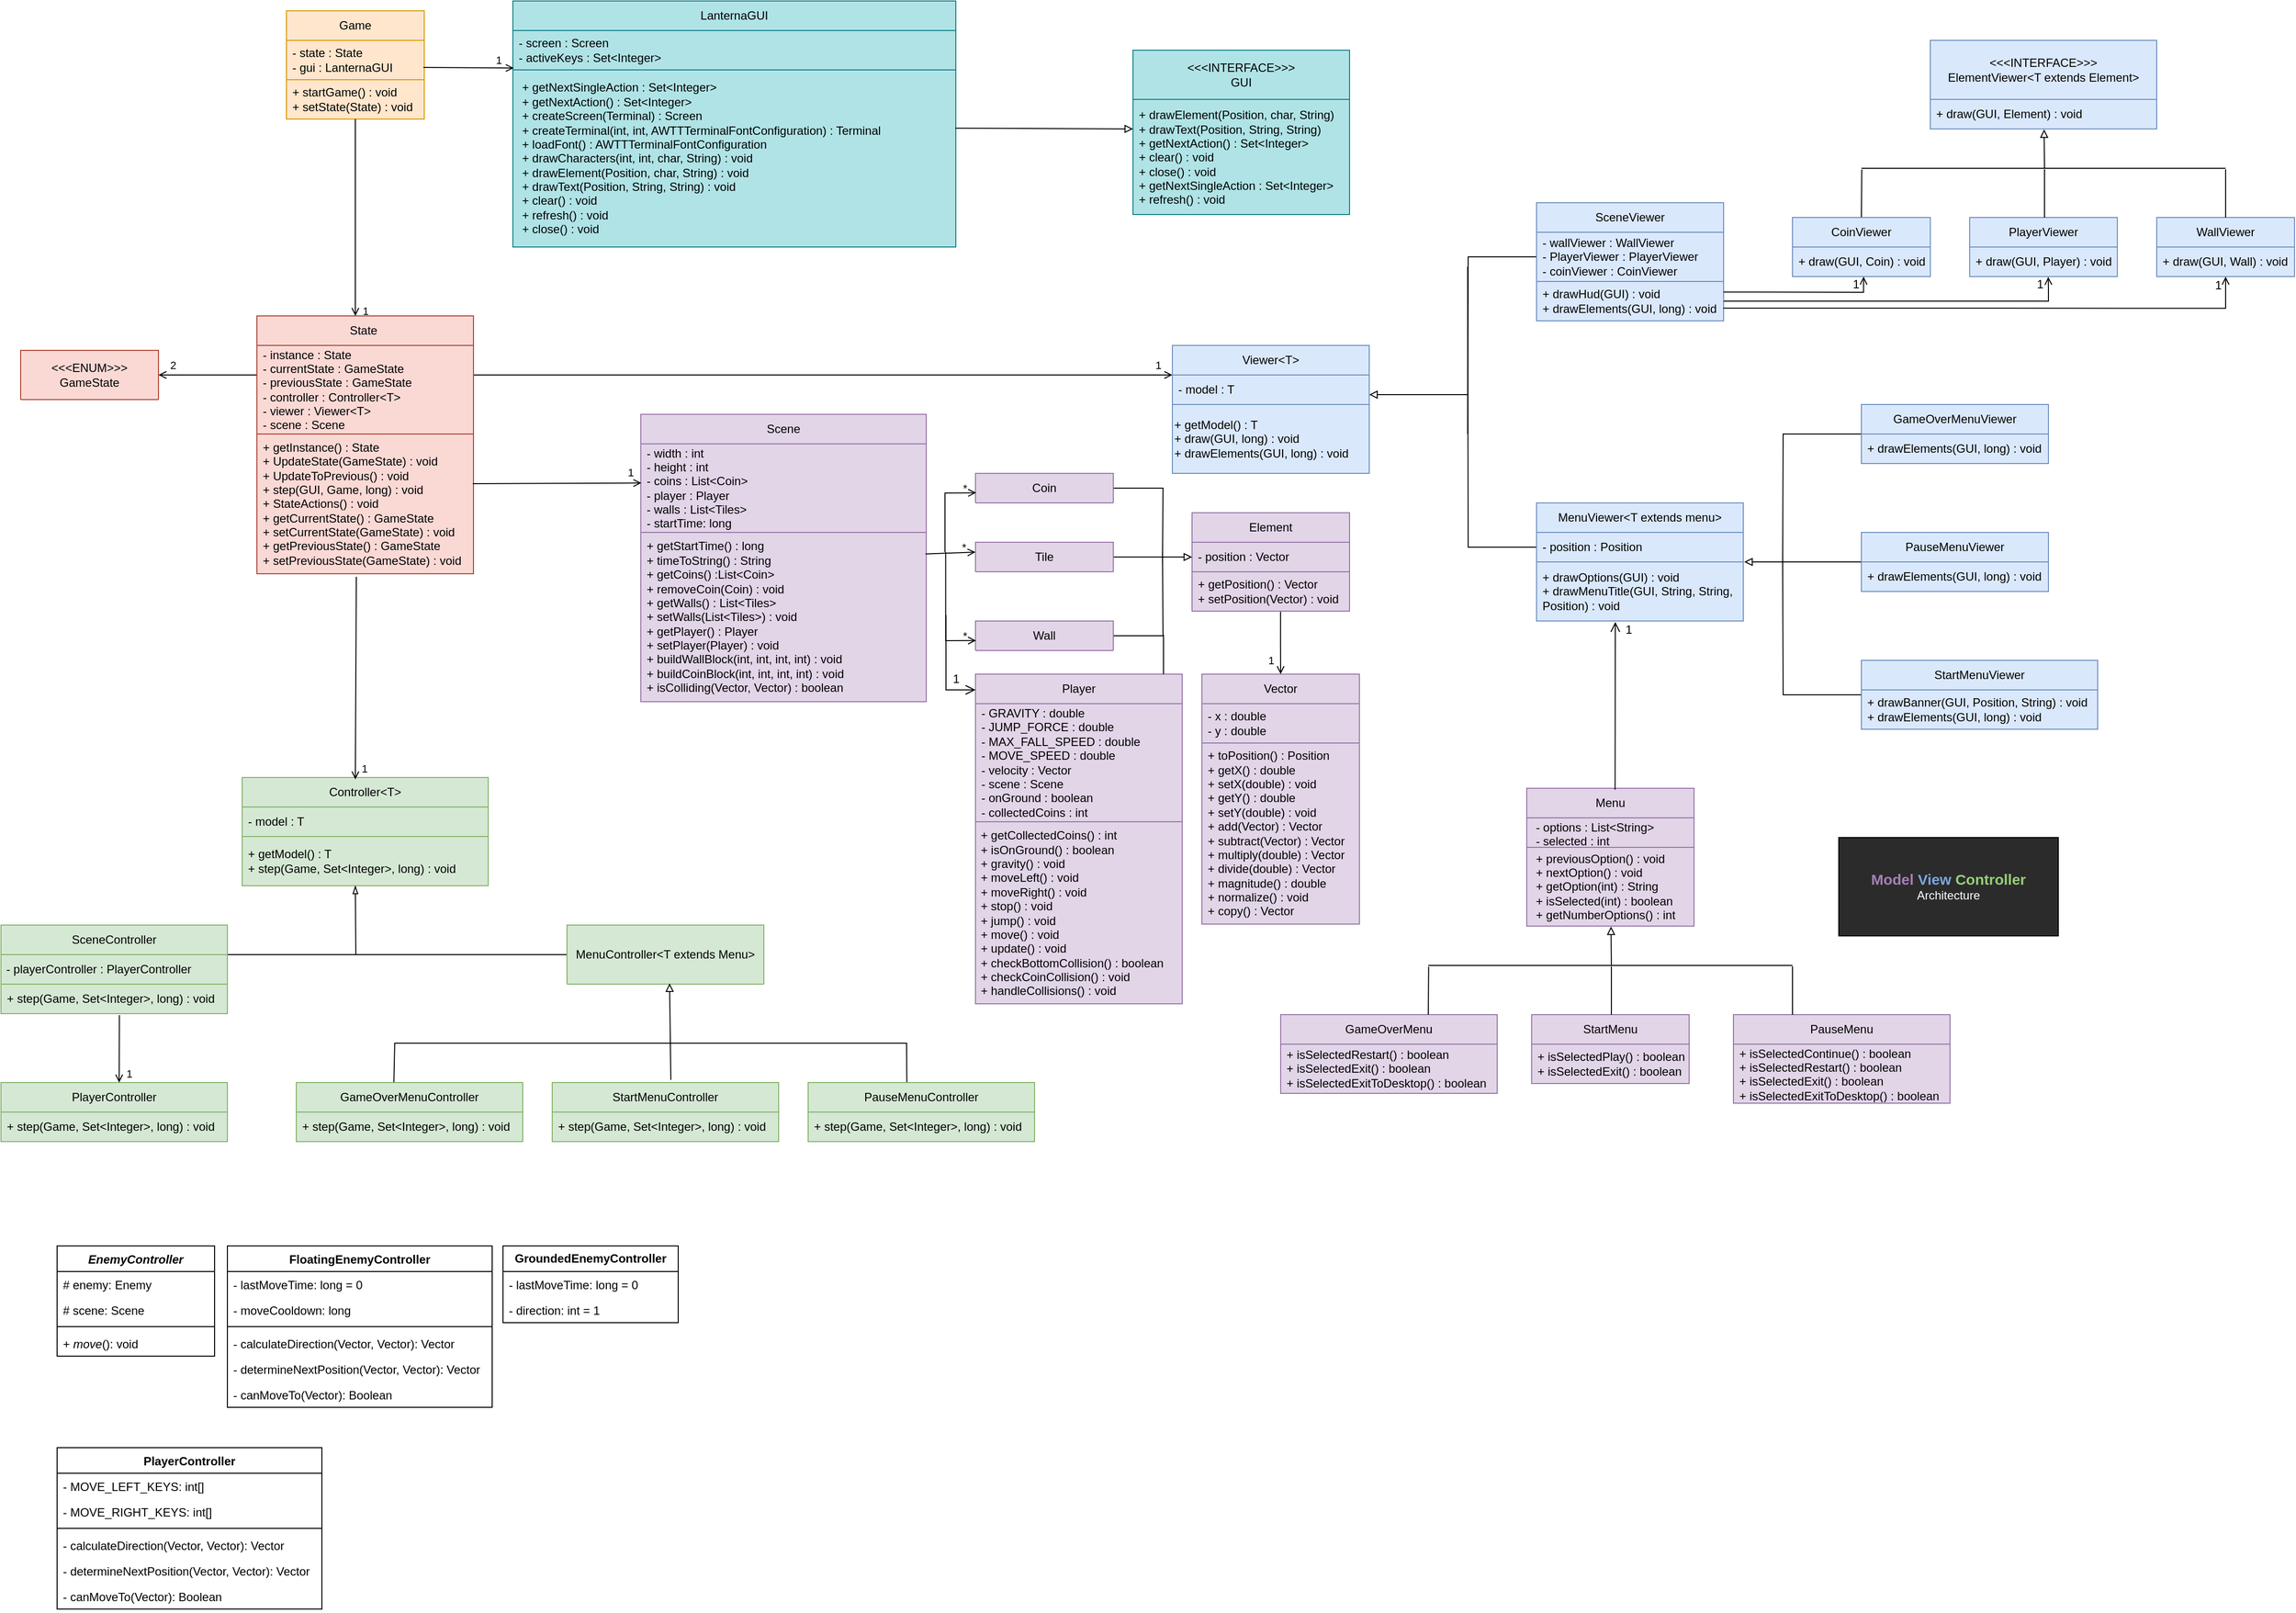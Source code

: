 <mxfile version="24.9.2">
  <diagram id="H3lMvGbhZpd5Ndb-k4yC" name="Página-1">
    <mxGraphModel dx="1033" dy="565" grid="0" gridSize="10" guides="1" tooltips="1" connect="1" arrows="1" fold="1" page="1" pageScale="1" pageWidth="827" pageHeight="1169" background="#ffffff" math="0" shadow="0">
      <root>
        <mxCell id="0" />
        <mxCell id="1" parent="0" />
        <mxCell id="7yVTqU8jf3rbuftQxdGP-1" value="Game" style="swimlane;fontStyle=0;childLayout=stackLayout;horizontal=1;startSize=30;horizontalStack=0;resizeParent=1;resizeParentMax=0;resizeLast=0;collapsible=1;marginBottom=0;whiteSpace=wrap;html=1;fillColor=#ffe6cc;strokeColor=#d79b00;" parent="1" vertex="1">
          <mxGeometry x="330" y="250" width="140" height="110" as="geometry" />
        </mxCell>
        <mxCell id="7yVTqU8jf3rbuftQxdGP-2" value="- state : State&lt;div&gt;- gui : LanternaGUI&lt;/div&gt;" style="text;strokeColor=#d79b00;fillColor=#ffe6cc;align=left;verticalAlign=middle;spacingLeft=4;spacingRight=4;overflow=hidden;points=[[0,0.5],[1,0.5]];portConstraint=eastwest;rotatable=0;whiteSpace=wrap;html=1;" parent="7yVTqU8jf3rbuftQxdGP-1" vertex="1">
          <mxGeometry y="30" width="140" height="40" as="geometry" />
        </mxCell>
        <mxCell id="7yVTqU8jf3rbuftQxdGP-4" value="+ startGame() : void&lt;div&gt;+ setState(State) : void&lt;/div&gt;" style="text;strokeColor=#d79b00;fillColor=#ffe6cc;align=left;verticalAlign=middle;spacingLeft=4;spacingRight=4;overflow=hidden;points=[[0,0.5],[1,0.5]];portConstraint=eastwest;rotatable=0;whiteSpace=wrap;html=1;" parent="7yVTqU8jf3rbuftQxdGP-1" vertex="1">
          <mxGeometry y="70" width="140" height="40" as="geometry" />
        </mxCell>
        <mxCell id="7yVTqU8jf3rbuftQxdGP-10" value="&amp;nbsp; &amp;nbsp;2" style="edgeStyle=orthogonalEdgeStyle;rounded=0;orthogonalLoop=1;jettySize=auto;html=1;endArrow=open;endFill=0;labelBackgroundColor=none;" parent="1" source="7yVTqU8jf3rbuftQxdGP-6" edge="1">
          <mxGeometry x="0.807" y="-10" relative="1" as="geometry">
            <mxPoint x="200" y="620" as="targetPoint" />
            <mxPoint as="offset" />
          </mxGeometry>
        </mxCell>
        <mxCell id="7yVTqU8jf3rbuftQxdGP-21" value="1&amp;nbsp; &amp;nbsp;" style="edgeStyle=orthogonalEdgeStyle;rounded=0;orthogonalLoop=1;jettySize=auto;html=1;entryX=0;entryY=0.5;entryDx=0;entryDy=0;endArrow=open;endFill=0;labelBackgroundColor=none;" parent="1" source="7yVTqU8jf3rbuftQxdGP-6" target="7yVTqU8jf3rbuftQxdGP-16" edge="1">
          <mxGeometry x="0.972" y="10" relative="1" as="geometry">
            <mxPoint as="offset" />
          </mxGeometry>
        </mxCell>
        <mxCell id="7yVTqU8jf3rbuftQxdGP-6" value="State&amp;nbsp;" style="swimlane;fontStyle=0;childLayout=stackLayout;horizontal=1;startSize=30;horizontalStack=0;resizeParent=1;resizeParentMax=0;resizeLast=0;collapsible=1;marginBottom=0;whiteSpace=wrap;html=1;fillColor=#fad9d5;strokeColor=#ae4132;" parent="1" vertex="1">
          <mxGeometry x="300" y="560" width="220" height="120" as="geometry" />
        </mxCell>
        <mxCell id="7yVTqU8jf3rbuftQxdGP-7" value="- instance : State&lt;div&gt;- currentState : GameState&lt;/div&gt;&lt;div&gt;- previousState : GameState&lt;/div&gt;&lt;div&gt;- controller : Controller&amp;lt;T&amp;gt;&lt;/div&gt;&lt;div&gt;- viewer : Viewer&amp;lt;T&amp;gt;&lt;/div&gt;&lt;div&gt;- scene : Scene&lt;/div&gt;" style="text;strokeColor=#ae4132;fillColor=#fad9d5;align=left;verticalAlign=middle;spacingLeft=4;spacingRight=4;overflow=hidden;points=[[0,0.5],[1,0.5]];portConstraint=eastwest;rotatable=0;whiteSpace=wrap;html=1;" parent="7yVTqU8jf3rbuftQxdGP-6" vertex="1">
          <mxGeometry y="30" width="220" height="90" as="geometry" />
        </mxCell>
        <mxCell id="7yVTqU8jf3rbuftQxdGP-8" value="+ getInstance() : State&lt;div&gt;&lt;div&gt;+ UpdateState(GameState) : void&lt;/div&gt;&lt;div&gt;+ UpdateToPrevious() : void&lt;/div&gt;&lt;div&gt;+ step(GUI, Game, long) : void&lt;/div&gt;&lt;div&gt;+ StateActions() : void&lt;/div&gt;&lt;div&gt;+ getCurrentState() : GameState&lt;/div&gt;&lt;div&gt;+ setCurrentState(GameState) : void&lt;/div&gt;&lt;/div&gt;&lt;div&gt;&lt;div&gt;+ getPreviousState() : GameState&lt;/div&gt;&lt;div&gt;+ setPreviousState(GameState) : void&lt;/div&gt;&lt;/div&gt;" style="text;strokeColor=#ae4132;fillColor=#fad9d5;align=left;verticalAlign=middle;spacingLeft=4;spacingRight=4;overflow=hidden;points=[[0,0.5],[1,0.5]];portConstraint=eastwest;rotatable=0;whiteSpace=wrap;html=1;" parent="1" vertex="1">
          <mxGeometry x="300" y="680" width="220" height="142" as="geometry" />
        </mxCell>
        <mxCell id="7yVTqU8jf3rbuftQxdGP-11" value="&amp;lt;&amp;lt;&amp;lt;ENUM&amp;gt;&amp;gt;&amp;gt;&lt;div&gt;GameState&lt;/div&gt;" style="swimlane;fontStyle=0;childLayout=stackLayout;horizontal=1;startSize=75;horizontalStack=0;resizeParent=1;resizeParentMax=0;resizeLast=0;collapsible=1;marginBottom=0;whiteSpace=wrap;html=1;fillColor=#fad9d5;strokeColor=#ae4132;" parent="1" vertex="1">
          <mxGeometry x="60" y="595" width="140" height="50" as="geometry" />
        </mxCell>
        <mxCell id="7yVTqU8jf3rbuftQxdGP-16" value="Viewer&amp;lt;T&amp;gt;" style="swimlane;fontStyle=0;childLayout=stackLayout;horizontal=1;startSize=30;horizontalStack=0;resizeParent=1;resizeParentMax=0;resizeLast=0;collapsible=1;marginBottom=0;whiteSpace=wrap;html=1;fillColor=#dae8fc;strokeColor=#6c8ebf;" parent="1" vertex="1">
          <mxGeometry x="1230" y="590" width="200" height="60" as="geometry" />
        </mxCell>
        <mxCell id="7yVTqU8jf3rbuftQxdGP-17" value="- model : T" style="text;strokeColor=#6c8ebf;fillColor=#dae8fc;align=left;verticalAlign=middle;spacingLeft=4;spacingRight=4;overflow=hidden;points=[[0,0.5],[1,0.5]];portConstraint=eastwest;rotatable=0;whiteSpace=wrap;html=1;" parent="7yVTqU8jf3rbuftQxdGP-16" vertex="1">
          <mxGeometry y="30" width="200" height="30" as="geometry" />
        </mxCell>
        <mxCell id="7yVTqU8jf3rbuftQxdGP-24" value="+ getModel() : T&lt;div&gt;+ draw(GUI, long) : void&lt;/div&gt;&lt;div&gt;+ drawElements(GUI, long) : void&lt;/div&gt;" style="text;html=1;align=left;verticalAlign=middle;whiteSpace=wrap;rounded=0;fillColor=#dae8fc;strokeColor=#6c8ebf;" parent="1" vertex="1">
          <mxGeometry x="1230" y="650" width="200" height="70" as="geometry" />
        </mxCell>
        <mxCell id="7yVTqU8jf3rbuftQxdGP-25" value="MenuViewer&amp;lt;T extends menu&amp;gt;" style="swimlane;fontStyle=0;childLayout=stackLayout;horizontal=1;startSize=30;horizontalStack=0;resizeParent=1;resizeParentMax=0;resizeLast=0;collapsible=1;marginBottom=0;whiteSpace=wrap;html=1;fillColor=#dae8fc;strokeColor=#6c8ebf;" parent="1" vertex="1">
          <mxGeometry x="1600" y="750" width="210" height="120" as="geometry" />
        </mxCell>
        <mxCell id="7yVTqU8jf3rbuftQxdGP-119" style="edgeStyle=orthogonalEdgeStyle;rounded=0;orthogonalLoop=1;jettySize=auto;html=1;endArrow=none;endFill=0;" parent="7yVTqU8jf3rbuftQxdGP-25" source="7yVTqU8jf3rbuftQxdGP-26" edge="1">
          <mxGeometry relative="1" as="geometry">
            <mxPoint x="-70" y="-240.0" as="targetPoint" />
          </mxGeometry>
        </mxCell>
        <mxCell id="7yVTqU8jf3rbuftQxdGP-26" value="- position : Position" style="text;strokeColor=#6c8ebf;fillColor=#dae8fc;align=left;verticalAlign=middle;spacingLeft=4;spacingRight=4;overflow=hidden;points=[[0,0.5],[1,0.5]];portConstraint=eastwest;rotatable=0;whiteSpace=wrap;html=1;" parent="7yVTqU8jf3rbuftQxdGP-25" vertex="1">
          <mxGeometry y="30" width="210" height="30" as="geometry" />
        </mxCell>
        <mxCell id="7yVTqU8jf3rbuftQxdGP-27" value="+ drawOptions(GUI) : void&lt;div&gt;+ drawMenuTitle(GUI, String, String, Position) : void&lt;/div&gt;" style="text;strokeColor=#6c8ebf;fillColor=#dae8fc;align=left;verticalAlign=middle;spacingLeft=4;spacingRight=4;overflow=hidden;points=[[0,0.5],[1,0.5]];portConstraint=eastwest;rotatable=0;whiteSpace=wrap;html=1;" parent="7yVTqU8jf3rbuftQxdGP-25" vertex="1">
          <mxGeometry y="60" width="210" height="60" as="geometry" />
        </mxCell>
        <mxCell id="7yVTqU8jf3rbuftQxdGP-130" style="edgeStyle=orthogonalEdgeStyle;rounded=0;orthogonalLoop=1;jettySize=auto;html=1;endArrow=none;endFill=0;" parent="1" source="7yVTqU8jf3rbuftQxdGP-30" edge="1">
          <mxGeometry relative="1" as="geometry">
            <mxPoint x="1850" y="810" as="targetPoint" />
          </mxGeometry>
        </mxCell>
        <mxCell id="7yVTqU8jf3rbuftQxdGP-30" value="GameOverMenuViewer" style="swimlane;fontStyle=0;childLayout=stackLayout;horizontal=1;startSize=30;horizontalStack=0;resizeParent=1;resizeParentMax=0;resizeLast=0;collapsible=1;marginBottom=0;whiteSpace=wrap;html=1;fillColor=#dae8fc;strokeColor=#6c8ebf;" parent="1" vertex="1">
          <mxGeometry x="1930" y="650" width="190" height="60" as="geometry" />
        </mxCell>
        <mxCell id="7yVTqU8jf3rbuftQxdGP-31" value="+ drawElements(GUI, long) : void" style="text;strokeColor=#6c8ebf;fillColor=#dae8fc;align=left;verticalAlign=middle;spacingLeft=4;spacingRight=4;overflow=hidden;points=[[0,0.5],[1,0.5]];portConstraint=eastwest;rotatable=0;whiteSpace=wrap;html=1;" parent="7yVTqU8jf3rbuftQxdGP-30" vertex="1">
          <mxGeometry y="30" width="190" height="30" as="geometry" />
        </mxCell>
        <mxCell id="7yVTqU8jf3rbuftQxdGP-129" style="edgeStyle=orthogonalEdgeStyle;rounded=0;orthogonalLoop=1;jettySize=auto;html=1;endArrow=none;endFill=0;" parent="1" source="7yVTqU8jf3rbuftQxdGP-35" edge="1">
          <mxGeometry relative="1" as="geometry">
            <mxPoint x="1850" y="810" as="targetPoint" />
          </mxGeometry>
        </mxCell>
        <mxCell id="7yVTqU8jf3rbuftQxdGP-35" value="PauseMenuViewer" style="swimlane;fontStyle=0;childLayout=stackLayout;horizontal=1;startSize=30;horizontalStack=0;resizeParent=1;resizeParentMax=0;resizeLast=0;collapsible=1;marginBottom=0;whiteSpace=wrap;html=1;fillColor=#dae8fc;strokeColor=#6c8ebf;" parent="1" vertex="1">
          <mxGeometry x="1930" y="780" width="190" height="60" as="geometry" />
        </mxCell>
        <mxCell id="7yVTqU8jf3rbuftQxdGP-36" value="+ drawElements(GUI, long) : void" style="text;strokeColor=#6c8ebf;fillColor=#dae8fc;align=left;verticalAlign=middle;spacingLeft=4;spacingRight=4;overflow=hidden;points=[[0,0.5],[1,0.5]];portConstraint=eastwest;rotatable=0;whiteSpace=wrap;html=1;" parent="7yVTqU8jf3rbuftQxdGP-35" vertex="1">
          <mxGeometry y="30" width="190" height="30" as="geometry" />
        </mxCell>
        <mxCell id="7yVTqU8jf3rbuftQxdGP-131" style="edgeStyle=orthogonalEdgeStyle;rounded=0;orthogonalLoop=1;jettySize=auto;html=1;endArrow=none;endFill=0;" parent="1" source="7yVTqU8jf3rbuftQxdGP-44" edge="1">
          <mxGeometry relative="1" as="geometry">
            <mxPoint x="1850" y="810" as="targetPoint" />
          </mxGeometry>
        </mxCell>
        <mxCell id="7yVTqU8jf3rbuftQxdGP-44" value="StartMenuViewer" style="swimlane;fontStyle=0;childLayout=stackLayout;horizontal=1;startSize=30;horizontalStack=0;resizeParent=1;resizeParentMax=0;resizeLast=0;collapsible=1;marginBottom=0;whiteSpace=wrap;html=1;fillColor=#dae8fc;strokeColor=#6c8ebf;" parent="1" vertex="1">
          <mxGeometry x="1930" y="910" width="240" height="70" as="geometry" />
        </mxCell>
        <mxCell id="7yVTqU8jf3rbuftQxdGP-47" value="+ drawBanner(GUI, Position, String) : void&lt;div&gt;+ drawElements(GUI, long) : void&lt;/div&gt;" style="text;strokeColor=#6c8ebf;fillColor=#dae8fc;align=left;verticalAlign=middle;spacingLeft=4;spacingRight=4;overflow=hidden;points=[[0,0.5],[1,0.5]];portConstraint=eastwest;rotatable=0;whiteSpace=wrap;html=1;" parent="7yVTqU8jf3rbuftQxdGP-44" vertex="1">
          <mxGeometry y="30" width="240" height="40" as="geometry" />
        </mxCell>
        <mxCell id="7yVTqU8jf3rbuftQxdGP-49" value="SceneViewer" style="swimlane;fontStyle=0;childLayout=stackLayout;horizontal=1;startSize=30;horizontalStack=0;resizeParent=1;resizeParentMax=0;resizeLast=0;collapsible=1;marginBottom=0;whiteSpace=wrap;html=1;fillColor=#dae8fc;strokeColor=#6c8ebf;" parent="1" vertex="1">
          <mxGeometry x="1600" y="445" width="190" height="120" as="geometry" />
        </mxCell>
        <mxCell id="7yVTqU8jf3rbuftQxdGP-117" style="edgeStyle=orthogonalEdgeStyle;rounded=0;orthogonalLoop=1;jettySize=auto;html=1;endArrow=none;endFill=0;" parent="7yVTqU8jf3rbuftQxdGP-49" source="7yVTqU8jf3rbuftQxdGP-50" edge="1">
          <mxGeometry relative="1" as="geometry">
            <mxPoint x="-70" y="235" as="targetPoint" />
          </mxGeometry>
        </mxCell>
        <mxCell id="7yVTqU8jf3rbuftQxdGP-50" value="- wallViewer : WallViewer&lt;div&gt;- PlayerViewer : PlayerViewer&lt;/div&gt;&lt;div&gt;- coinViewer : CoinViewer&lt;/div&gt;" style="text;strokeColor=#6c8ebf;fillColor=#dae8fc;align=left;verticalAlign=middle;spacingLeft=4;spacingRight=4;overflow=hidden;points=[[0,0.5],[1,0.5]];portConstraint=eastwest;rotatable=0;whiteSpace=wrap;html=1;" parent="7yVTqU8jf3rbuftQxdGP-49" vertex="1">
          <mxGeometry y="30" width="190" height="50" as="geometry" />
        </mxCell>
        <mxCell id="7yVTqU8jf3rbuftQxdGP-51" value="+ drawHud(GUI) : void&lt;br&gt;&lt;div&gt;+ drawElements(GUI, long) : void&lt;/div&gt;" style="text;strokeColor=#6c8ebf;fillColor=#dae8fc;align=left;verticalAlign=middle;spacingLeft=4;spacingRight=4;overflow=hidden;points=[[0,0.5],[1,0.5]];portConstraint=eastwest;rotatable=0;whiteSpace=wrap;html=1;" parent="7yVTqU8jf3rbuftQxdGP-49" vertex="1">
          <mxGeometry y="80" width="190" height="40" as="geometry" />
        </mxCell>
        <mxCell id="7yVTqU8jf3rbuftQxdGP-59" value="WallViewer" style="swimlane;fontStyle=0;childLayout=stackLayout;horizontal=1;startSize=30;horizontalStack=0;resizeParent=1;resizeParentMax=0;resizeLast=0;collapsible=1;marginBottom=0;whiteSpace=wrap;html=1;fillColor=#dae8fc;strokeColor=#6c8ebf;" parent="1" vertex="1">
          <mxGeometry x="2230" y="460" width="140" height="60" as="geometry" />
        </mxCell>
        <mxCell id="7yVTqU8jf3rbuftQxdGP-60" value="+ draw(GUI, Wall) : void" style="text;strokeColor=#6c8ebf;fillColor=#dae8fc;align=left;verticalAlign=middle;spacingLeft=4;spacingRight=4;overflow=hidden;points=[[0,0.5],[1,0.5]];portConstraint=eastwest;rotatable=0;whiteSpace=wrap;html=1;" parent="7yVTqU8jf3rbuftQxdGP-59" vertex="1">
          <mxGeometry y="30" width="140" height="30" as="geometry" />
        </mxCell>
        <mxCell id="s2_W4ljT01zhnuVkcxhj-12" style="rounded=0;orthogonalLoop=1;jettySize=auto;html=1;exitX=0.5;exitY=0;exitDx=0;exitDy=0;entryX=0.001;entryY=0.63;entryDx=0;entryDy=0;entryPerimeter=0;endArrow=none;endFill=0;" parent="1" source="7yVTqU8jf3rbuftQxdGP-63" target="s2_W4ljT01zhnuVkcxhj-10" edge="1">
          <mxGeometry relative="1" as="geometry" />
        </mxCell>
        <mxCell id="7yVTqU8jf3rbuftQxdGP-63" value="CoinViewer" style="swimlane;fontStyle=0;childLayout=stackLayout;horizontal=1;startSize=30;horizontalStack=0;resizeParent=1;resizeParentMax=0;resizeLast=0;collapsible=1;marginBottom=0;whiteSpace=wrap;html=1;fillColor=#dae8fc;strokeColor=#6c8ebf;" parent="1" vertex="1">
          <mxGeometry x="1860" y="460" width="140" height="60" as="geometry" />
        </mxCell>
        <mxCell id="7yVTqU8jf3rbuftQxdGP-64" value="+ draw(GUI, Coin) : void" style="text;strokeColor=#6c8ebf;fillColor=#dae8fc;align=left;verticalAlign=middle;spacingLeft=4;spacingRight=4;overflow=hidden;points=[[0,0.5],[1,0.5]];portConstraint=eastwest;rotatable=0;whiteSpace=wrap;html=1;" parent="7yVTqU8jf3rbuftQxdGP-63" vertex="1">
          <mxGeometry y="30" width="140" height="30" as="geometry" />
        </mxCell>
        <mxCell id="7yVTqU8jf3rbuftQxdGP-67" value="PlayerViewer" style="swimlane;fontStyle=0;childLayout=stackLayout;horizontal=1;startSize=30;horizontalStack=0;resizeParent=1;resizeParentMax=0;resizeLast=0;collapsible=1;marginBottom=0;whiteSpace=wrap;html=1;fillColor=#dae8fc;strokeColor=#6c8ebf;" parent="1" vertex="1">
          <mxGeometry x="2040" y="460" width="150" height="60" as="geometry" />
        </mxCell>
        <mxCell id="7yVTqU8jf3rbuftQxdGP-68" value="+ draw(GUI, Player) : void" style="text;strokeColor=#6c8ebf;fillColor=#dae8fc;align=left;verticalAlign=middle;spacingLeft=4;spacingRight=4;overflow=hidden;points=[[0,0.5],[1,0.5]];portConstraint=eastwest;rotatable=0;whiteSpace=wrap;html=1;" parent="7yVTqU8jf3rbuftQxdGP-67" vertex="1">
          <mxGeometry y="30" width="150" height="30" as="geometry" />
        </mxCell>
        <mxCell id="7yVTqU8jf3rbuftQxdGP-75" value="&amp;lt;&amp;lt;&amp;lt;INTERFACE&amp;gt;&amp;gt;&amp;gt;&lt;div&gt;ElementViewer&amp;lt;T extends Element&amp;gt;&lt;/div&gt;" style="swimlane;fontStyle=0;childLayout=stackLayout;horizontal=1;startSize=60;horizontalStack=0;resizeParent=1;resizeParentMax=0;resizeLast=0;collapsible=1;marginBottom=0;whiteSpace=wrap;html=1;fillColor=#dae8fc;strokeColor=#6c8ebf;" parent="1" vertex="1">
          <mxGeometry x="2000" y="280" width="230" height="90" as="geometry" />
        </mxCell>
        <mxCell id="7yVTqU8jf3rbuftQxdGP-76" value="+ draw(GUI, Element) : void" style="text;strokeColor=#6c8ebf;fillColor=#dae8fc;align=left;verticalAlign=middle;spacingLeft=4;spacingRight=4;overflow=hidden;points=[[0,0.5],[1,0.5]];portConstraint=eastwest;rotatable=0;whiteSpace=wrap;html=1;" parent="7yVTqU8jf3rbuftQxdGP-75" vertex="1">
          <mxGeometry y="60" width="230" height="30" as="geometry" />
        </mxCell>
        <mxCell id="7yVTqU8jf3rbuftQxdGP-82" value="Controller&amp;lt;T&amp;gt;" style="swimlane;fontStyle=0;childLayout=stackLayout;horizontal=1;startSize=30;horizontalStack=0;resizeParent=1;resizeParentMax=0;resizeLast=0;collapsible=1;marginBottom=0;whiteSpace=wrap;html=1;fillColor=#d5e8d4;strokeColor=#82b366;" parent="1" vertex="1">
          <mxGeometry x="285" y="1029" width="250" height="110" as="geometry" />
        </mxCell>
        <mxCell id="7yVTqU8jf3rbuftQxdGP-83" value="- model : T" style="text;strokeColor=#82b366;fillColor=#d5e8d4;align=left;verticalAlign=middle;spacingLeft=4;spacingRight=4;overflow=hidden;points=[[0,0.5],[1,0.5]];portConstraint=eastwest;rotatable=0;whiteSpace=wrap;html=1;" parent="7yVTqU8jf3rbuftQxdGP-82" vertex="1">
          <mxGeometry y="30" width="250" height="30" as="geometry" />
        </mxCell>
        <mxCell id="7yVTqU8jf3rbuftQxdGP-84" value="+ getModel() : T&lt;div&gt;+ step(Game, Set&amp;lt;Integer&amp;gt;, long) : void&lt;/div&gt;" style="text;strokeColor=#82b366;fillColor=#d5e8d4;align=left;verticalAlign=middle;spacingLeft=4;spacingRight=4;overflow=hidden;points=[[0,0.5],[1,0.5]];portConstraint=eastwest;rotatable=0;whiteSpace=wrap;html=1;" parent="7yVTqU8jf3rbuftQxdGP-82" vertex="1">
          <mxGeometry y="60" width="250" height="50" as="geometry" />
        </mxCell>
        <mxCell id="7yVTqU8jf3rbuftQxdGP-86" value="1" style="endArrow=open;html=1;rounded=0;exitX=0.459;exitY=1.022;exitDx=0;exitDy=0;exitPerimeter=0;entryX=0.46;entryY=0.018;entryDx=0;entryDy=0;entryPerimeter=0;endFill=0;labelBackgroundColor=none;" parent="1" source="7yVTqU8jf3rbuftQxdGP-8" target="7yVTqU8jf3rbuftQxdGP-82" edge="1">
          <mxGeometry x="0.893" y="9" width="50" height="50" relative="1" as="geometry">
            <mxPoint x="590" y="570" as="sourcePoint" />
            <mxPoint x="640" y="520" as="targetPoint" />
            <mxPoint as="offset" />
          </mxGeometry>
        </mxCell>
        <mxCell id="7yVTqU8jf3rbuftQxdGP-116" style="edgeStyle=orthogonalEdgeStyle;rounded=0;orthogonalLoop=1;jettySize=auto;html=1;endArrow=none;endFill=0;" parent="1" source="7yVTqU8jf3rbuftQxdGP-87" edge="1">
          <mxGeometry relative="1" as="geometry">
            <mxPoint x="380" y="1209" as="targetPoint" />
          </mxGeometry>
        </mxCell>
        <mxCell id="7yVTqU8jf3rbuftQxdGP-87" value="MenuController&amp;lt;T extends Menu&amp;gt;" style="swimlane;fontStyle=0;childLayout=stackLayout;horizontal=1;startSize=60;horizontalStack=0;resizeParent=1;resizeParentMax=0;resizeLast=0;collapsible=1;marginBottom=0;whiteSpace=wrap;html=1;fillColor=#d5e8d4;strokeColor=#82b366;" parent="1" vertex="1">
          <mxGeometry x="615" y="1179" width="200" height="60" as="geometry" />
        </mxCell>
        <mxCell id="7yVTqU8jf3rbuftQxdGP-91" value="GameOverMenuController" style="swimlane;fontStyle=0;childLayout=stackLayout;horizontal=1;startSize=30;horizontalStack=0;resizeParent=1;resizeParentMax=0;resizeLast=0;collapsible=1;marginBottom=0;whiteSpace=wrap;html=1;fillColor=#d5e8d4;strokeColor=#82b366;" parent="1" vertex="1">
          <mxGeometry x="340" y="1339" width="230" height="60" as="geometry" />
        </mxCell>
        <mxCell id="7yVTqU8jf3rbuftQxdGP-92" value="+ step(Game, Set&amp;lt;Integer&amp;gt;, long) : void" style="text;strokeColor=#82b366;fillColor=#d5e8d4;align=left;verticalAlign=middle;spacingLeft=4;spacingRight=4;overflow=hidden;points=[[0,0.5],[1,0.5]];portConstraint=eastwest;rotatable=0;whiteSpace=wrap;html=1;" parent="7yVTqU8jf3rbuftQxdGP-91" vertex="1">
          <mxGeometry y="30" width="230" height="30" as="geometry" />
        </mxCell>
        <mxCell id="7yVTqU8jf3rbuftQxdGP-95" value="StartMenuController" style="swimlane;fontStyle=0;childLayout=stackLayout;horizontal=1;startSize=30;horizontalStack=0;resizeParent=1;resizeParentMax=0;resizeLast=0;collapsible=1;marginBottom=0;whiteSpace=wrap;html=1;fillColor=#d5e8d4;strokeColor=#82b366;" parent="1" vertex="1">
          <mxGeometry x="600" y="1339" width="230" height="60" as="geometry" />
        </mxCell>
        <mxCell id="7yVTqU8jf3rbuftQxdGP-96" value="+ step(Game, Set&amp;lt;Integer&amp;gt;, long) : void" style="text;strokeColor=#82b366;fillColor=#d5e8d4;align=left;verticalAlign=middle;spacingLeft=4;spacingRight=4;overflow=hidden;points=[[0,0.5],[1,0.5]];portConstraint=eastwest;rotatable=0;whiteSpace=wrap;html=1;" parent="7yVTqU8jf3rbuftQxdGP-95" vertex="1">
          <mxGeometry y="30" width="230" height="30" as="geometry" />
        </mxCell>
        <mxCell id="7yVTqU8jf3rbuftQxdGP-101" value="" style="endArrow=block;html=1;rounded=0;exitX=0.524;exitY=-0.046;exitDx=0;exitDy=0;exitPerimeter=0;entryX=0.521;entryY=0.988;entryDx=0;entryDy=0;entryPerimeter=0;endFill=0;" parent="1" source="7yVTqU8jf3rbuftQxdGP-95" target="7yVTqU8jf3rbuftQxdGP-87" edge="1">
          <mxGeometry width="50" height="50" relative="1" as="geometry">
            <mxPoint x="640" y="1319" as="sourcePoint" />
            <mxPoint x="690" y="1269" as="targetPoint" />
          </mxGeometry>
        </mxCell>
        <mxCell id="7yVTqU8jf3rbuftQxdGP-102" value="" style="endArrow=none;html=1;rounded=0;exitX=0.431;exitY=-0.007;exitDx=0;exitDy=0;exitPerimeter=0;entryX=0.436;entryY=0.031;entryDx=0;entryDy=0;entryPerimeter=0;" parent="1" source="7yVTqU8jf3rbuftQxdGP-91" target="7yVTqU8jf3rbuftQxdGP-97" edge="1">
          <mxGeometry width="50" height="50" relative="1" as="geometry">
            <mxPoint x="640" y="1319" as="sourcePoint" />
            <mxPoint x="960" y="1336" as="targetPoint" />
            <Array as="points">
              <mxPoint x="440" y="1299" />
              <mxPoint x="960" y="1299" />
            </Array>
          </mxGeometry>
        </mxCell>
        <mxCell id="7yVTqU8jf3rbuftQxdGP-97" value="PauseMenuController" style="swimlane;fontStyle=0;childLayout=stackLayout;horizontal=1;startSize=30;horizontalStack=0;resizeParent=1;resizeParentMax=0;resizeLast=0;collapsible=1;marginBottom=0;whiteSpace=wrap;html=1;fillColor=#d5e8d4;strokeColor=#82b366;" parent="1" vertex="1">
          <mxGeometry x="860" y="1339" width="230" height="60" as="geometry" />
        </mxCell>
        <mxCell id="7yVTqU8jf3rbuftQxdGP-98" value="+ step(Game, Set&amp;lt;Integer&amp;gt;, long) : void" style="text;strokeColor=#82b366;fillColor=#d5e8d4;align=left;verticalAlign=middle;spacingLeft=4;spacingRight=4;overflow=hidden;points=[[0,0.5],[1,0.5]];portConstraint=eastwest;rotatable=0;whiteSpace=wrap;html=1;" parent="7yVTqU8jf3rbuftQxdGP-97" vertex="1">
          <mxGeometry y="30" width="230" height="30" as="geometry" />
        </mxCell>
        <mxCell id="7yVTqU8jf3rbuftQxdGP-115" style="edgeStyle=orthogonalEdgeStyle;rounded=0;orthogonalLoop=1;jettySize=auto;html=1;endArrow=blockThin;endFill=0;" parent="1" source="7yVTqU8jf3rbuftQxdGP-104" edge="1">
          <mxGeometry relative="1" as="geometry">
            <mxPoint x="400" y="1139" as="targetPoint" />
          </mxGeometry>
        </mxCell>
        <mxCell id="7yVTqU8jf3rbuftQxdGP-104" value="SceneController" style="swimlane;fontStyle=0;childLayout=stackLayout;horizontal=1;startSize=30;horizontalStack=0;resizeParent=1;resizeParentMax=0;resizeLast=0;collapsible=1;marginBottom=0;whiteSpace=wrap;html=1;fillColor=#d5e8d4;strokeColor=#82b366;" parent="1" vertex="1">
          <mxGeometry x="40" y="1179" width="230" height="60" as="geometry" />
        </mxCell>
        <mxCell id="7yVTqU8jf3rbuftQxdGP-107" value="&amp;nbsp;- playerController : PlayerController" style="text;html=1;align=left;verticalAlign=middle;whiteSpace=wrap;rounded=0;fillColor=#d5e8d4;strokeColor=#82b366;" parent="7yVTqU8jf3rbuftQxdGP-104" vertex="1">
          <mxGeometry y="30" width="230" height="30" as="geometry" />
        </mxCell>
        <mxCell id="7yVTqU8jf3rbuftQxdGP-105" value="+ step(Game, Set&amp;lt;Integer&amp;gt;, long) : void" style="text;strokeColor=#82b366;fillColor=#d5e8d4;align=left;verticalAlign=middle;spacingLeft=4;spacingRight=4;overflow=hidden;points=[[0,0.5],[1,0.5]];portConstraint=eastwest;rotatable=0;whiteSpace=wrap;html=1;" parent="1" vertex="1">
          <mxGeometry x="40" y="1239" width="230" height="30" as="geometry" />
        </mxCell>
        <mxCell id="7yVTqU8jf3rbuftQxdGP-108" value="PlayerController" style="swimlane;fontStyle=0;childLayout=stackLayout;horizontal=1;startSize=30;horizontalStack=0;resizeParent=1;resizeParentMax=0;resizeLast=0;collapsible=1;marginBottom=0;whiteSpace=wrap;html=1;fillColor=#d5e8d4;strokeColor=#82b366;" parent="1" vertex="1">
          <mxGeometry x="40" y="1339" width="230" height="60" as="geometry" />
        </mxCell>
        <mxCell id="7yVTqU8jf3rbuftQxdGP-112" value="+ step(Game, Set&amp;lt;Integer&amp;gt;, long) : void" style="text;strokeColor=#82b366;fillColor=#d5e8d4;align=left;verticalAlign=middle;spacingLeft=4;spacingRight=4;overflow=hidden;points=[[0,0.5],[1,0.5]];portConstraint=eastwest;rotatable=0;whiteSpace=wrap;html=1;" parent="7yVTqU8jf3rbuftQxdGP-108" vertex="1">
          <mxGeometry y="30" width="230" height="30" as="geometry" />
        </mxCell>
        <mxCell id="7yVTqU8jf3rbuftQxdGP-114" value="1" style="endArrow=open;html=1;rounded=0;exitX=0.523;exitY=1.052;exitDx=0;exitDy=0;exitPerimeter=0;entryX=0.522;entryY=0;entryDx=0;entryDy=0;entryPerimeter=0;endFill=0;labelBackgroundColor=none;" parent="1" source="7yVTqU8jf3rbuftQxdGP-105" target="7yVTqU8jf3rbuftQxdGP-108" edge="1">
          <mxGeometry x="0.736" y="10" width="50" height="50" relative="1" as="geometry">
            <mxPoint x="170" y="1369" as="sourcePoint" />
            <mxPoint x="220" y="1319" as="targetPoint" />
            <mxPoint as="offset" />
          </mxGeometry>
        </mxCell>
        <mxCell id="7yVTqU8jf3rbuftQxdGP-120" value="" style="endArrow=block;html=1;rounded=0;entryX=1;entryY=0.667;entryDx=0;entryDy=0;entryPerimeter=0;endFill=0;" parent="1" target="7yVTqU8jf3rbuftQxdGP-17" edge="1">
          <mxGeometry width="50" height="50" relative="1" as="geometry">
            <mxPoint x="1530" y="640" as="sourcePoint" />
            <mxPoint x="1710" y="600" as="targetPoint" />
          </mxGeometry>
        </mxCell>
        <mxCell id="7yVTqU8jf3rbuftQxdGP-132" value="" style="endArrow=block;html=1;rounded=0;endFill=0;" parent="1" edge="1">
          <mxGeometry width="50" height="50" relative="1" as="geometry">
            <mxPoint x="1850" y="810" as="sourcePoint" />
            <mxPoint x="1811" y="810" as="targetPoint" />
          </mxGeometry>
        </mxCell>
        <mxCell id="7yVTqU8jf3rbuftQxdGP-137" value="Vector" style="swimlane;fontStyle=0;childLayout=stackLayout;horizontal=1;startSize=30;horizontalStack=0;resizeParent=1;resizeParentMax=0;resizeLast=0;collapsible=1;marginBottom=0;whiteSpace=wrap;html=1;fillColor=#e1d5e7;strokeColor=#9673a6;" parent="1" vertex="1">
          <mxGeometry x="1260" y="924" width="160" height="254" as="geometry" />
        </mxCell>
        <mxCell id="7yVTqU8jf3rbuftQxdGP-138" value="- x : double&lt;div&gt;- y : double&lt;/div&gt;" style="text;strokeColor=#9673a6;fillColor=#e1d5e7;align=left;verticalAlign=middle;spacingLeft=4;spacingRight=4;overflow=hidden;points=[[0,0.5],[1,0.5]];portConstraint=eastwest;rotatable=0;whiteSpace=wrap;html=1;" parent="7yVTqU8jf3rbuftQxdGP-137" vertex="1">
          <mxGeometry y="30" width="160" height="40" as="geometry" />
        </mxCell>
        <mxCell id="7yVTqU8jf3rbuftQxdGP-139" value="&lt;div&gt;&lt;span style=&quot;background-color: initial;&quot;&gt;+ toPosition() : Position&lt;/span&gt;&lt;/div&gt;+ getX() : double&lt;div&gt;+ setX(double) : void&lt;/div&gt;&lt;div&gt;+ getY() : double&lt;/div&gt;&lt;div&gt;+ setY(double) : void&lt;/div&gt;&lt;div&gt;+ add(Vector) : Vector&lt;/div&gt;&lt;div&gt;+ subtract(Vector) : Vector&lt;/div&gt;&lt;div&gt;+ multiply(double) : Vector&lt;/div&gt;&lt;div&gt;+ divide(double) : Vector&lt;/div&gt;&lt;div&gt;+ magnitude() : double&lt;/div&gt;&lt;div&gt;+ normalize() : void&lt;/div&gt;&lt;div&gt;+ copy() : Vector&lt;/div&gt;" style="text;strokeColor=#9673a6;fillColor=#e1d5e7;align=left;verticalAlign=middle;spacingLeft=4;spacingRight=4;overflow=hidden;points=[[0,0.5],[1,0.5]];portConstraint=eastwest;rotatable=0;whiteSpace=wrap;html=1;" parent="7yVTqU8jf3rbuftQxdGP-137" vertex="1">
          <mxGeometry y="70" width="160" height="184" as="geometry" />
        </mxCell>
        <mxCell id="7yVTqU8jf3rbuftQxdGP-141" value="1" style="edgeStyle=orthogonalEdgeStyle;rounded=0;orthogonalLoop=1;jettySize=auto;html=1;endArrow=open;endFill=0;labelBackgroundColor=none;" parent="1" source="7yVTqU8jf3rbuftQxdGP-1" edge="1">
          <mxGeometry x="0.946" y="10" relative="1" as="geometry">
            <mxPoint x="400" y="560" as="targetPoint" />
            <mxPoint as="offset" />
          </mxGeometry>
        </mxCell>
        <mxCell id="7yVTqU8jf3rbuftQxdGP-142" value="Scene" style="swimlane;fontStyle=0;childLayout=stackLayout;horizontal=1;startSize=30;horizontalStack=0;resizeParent=1;resizeParentMax=0;resizeLast=0;collapsible=1;marginBottom=0;whiteSpace=wrap;html=1;fillColor=#e1d5e7;strokeColor=#9673a6;" parent="1" vertex="1">
          <mxGeometry x="690" y="660" width="290" height="292" as="geometry" />
        </mxCell>
        <mxCell id="7yVTqU8jf3rbuftQxdGP-143" value="- width : int&lt;div&gt;- height : int&lt;/div&gt;&lt;div&gt;- coins : List&amp;lt;Coin&amp;gt;&lt;/div&gt;&lt;div&gt;- player : Player&lt;/div&gt;&lt;div&gt;- walls : List&amp;lt;Tiles&amp;gt;&lt;/div&gt;&lt;div&gt;- startTime: long&lt;/div&gt;" style="text;strokeColor=#9673a6;fillColor=#e1d5e7;align=left;verticalAlign=middle;spacingLeft=4;spacingRight=4;overflow=hidden;points=[[0,0.5],[1,0.5]];portConstraint=eastwest;rotatable=0;whiteSpace=wrap;html=1;" parent="7yVTqU8jf3rbuftQxdGP-142" vertex="1">
          <mxGeometry y="30" width="290" height="90" as="geometry" />
        </mxCell>
        <mxCell id="7yVTqU8jf3rbuftQxdGP-144" value="+ getStartTime() : long&lt;div&gt;+ timeToString() : String&lt;/div&gt;&lt;div&gt;+ getCoins() :List&amp;lt;Coin&amp;gt;&lt;/div&gt;&lt;div&gt;+ removeCoin(Coin) : void&lt;/div&gt;&lt;div&gt;+ getWalls() : List&amp;lt;Tiles&amp;gt;&lt;/div&gt;&lt;div&gt;+ setWalls(List&amp;lt;Tiles&amp;gt;) : void&lt;/div&gt;&lt;div&gt;+ getPlayer() : Player&lt;/div&gt;&lt;div&gt;+ setPlayer(Player) : void&lt;/div&gt;&lt;div&gt;+ buildWallBlock(int, int, int, int) : void&lt;/div&gt;&lt;div&gt;+ buildCoinBlock(int, int, int, int) : void&lt;/div&gt;&lt;div&gt;+ isColliding(Vector, Vector) : boolean&lt;/div&gt;" style="text;strokeColor=#9673a6;fillColor=#e1d5e7;align=left;verticalAlign=middle;spacingLeft=4;spacingRight=4;overflow=hidden;points=[[0,0.5],[1,0.5]];portConstraint=eastwest;rotatable=0;whiteSpace=wrap;html=1;" parent="7yVTqU8jf3rbuftQxdGP-142" vertex="1">
          <mxGeometry y="120" width="290" height="172" as="geometry" />
        </mxCell>
        <mxCell id="7yVTqU8jf3rbuftQxdGP-146" value="Element" style="swimlane;fontStyle=0;childLayout=stackLayout;horizontal=1;startSize=30;horizontalStack=0;resizeParent=1;resizeParentMax=0;resizeLast=0;collapsible=1;marginBottom=0;whiteSpace=wrap;html=1;fillColor=#e1d5e7;strokeColor=#9673a6;" parent="1" vertex="1">
          <mxGeometry x="1250" y="760" width="160" height="100" as="geometry" />
        </mxCell>
        <mxCell id="7yVTqU8jf3rbuftQxdGP-147" value="- position : Vector" style="text;strokeColor=#9673a6;fillColor=#e1d5e7;align=left;verticalAlign=middle;spacingLeft=4;spacingRight=4;overflow=hidden;points=[[0,0.5],[1,0.5]];portConstraint=eastwest;rotatable=0;whiteSpace=wrap;html=1;" parent="7yVTqU8jf3rbuftQxdGP-146" vertex="1">
          <mxGeometry y="30" width="160" height="30" as="geometry" />
        </mxCell>
        <mxCell id="7yVTqU8jf3rbuftQxdGP-148" value="+ getPosition() : Vector&lt;div&gt;+ setPosition(Vector) : void&lt;/div&gt;" style="text;strokeColor=#9673a6;fillColor=#e1d5e7;align=left;verticalAlign=middle;spacingLeft=4;spacingRight=4;overflow=hidden;points=[[0,0.5],[1,0.5]];portConstraint=eastwest;rotatable=0;whiteSpace=wrap;html=1;" parent="7yVTqU8jf3rbuftQxdGP-146" vertex="1">
          <mxGeometry y="60" width="160" height="40" as="geometry" />
        </mxCell>
        <mxCell id="7yVTqU8jf3rbuftQxdGP-200" style="edgeStyle=orthogonalEdgeStyle;rounded=0;orthogonalLoop=1;jettySize=auto;html=1;endArrow=none;endFill=0;" parent="1" source="7yVTqU8jf3rbuftQxdGP-150" edge="1">
          <mxGeometry relative="1" as="geometry">
            <mxPoint x="1220" y="810" as="targetPoint" />
          </mxGeometry>
        </mxCell>
        <mxCell id="7yVTqU8jf3rbuftQxdGP-150" value="Coin" style="swimlane;fontStyle=0;childLayout=stackLayout;horizontal=1;startSize=30;horizontalStack=0;resizeParent=1;resizeParentMax=0;resizeLast=0;collapsible=1;marginBottom=0;whiteSpace=wrap;html=1;fillColor=#e1d5e7;strokeColor=#9673a6;" parent="1" vertex="1">
          <mxGeometry x="1030" y="720" width="140" height="30" as="geometry" />
        </mxCell>
        <mxCell id="7yVTqU8jf3rbuftQxdGP-198" style="edgeStyle=orthogonalEdgeStyle;rounded=0;orthogonalLoop=1;jettySize=auto;html=1;endArrow=block;endFill=0;" parent="1" source="7yVTqU8jf3rbuftQxdGP-154" target="7yVTqU8jf3rbuftQxdGP-147" edge="1">
          <mxGeometry relative="1" as="geometry" />
        </mxCell>
        <mxCell id="7yVTqU8jf3rbuftQxdGP-154" value="Tile" style="swimlane;fontStyle=0;childLayout=stackLayout;horizontal=1;startSize=30;horizontalStack=0;resizeParent=1;resizeParentMax=0;resizeLast=0;collapsible=1;marginBottom=0;whiteSpace=wrap;html=1;fillColor=#e1d5e7;strokeColor=#9673a6;" parent="1" vertex="1">
          <mxGeometry x="1030" y="790" width="140" height="30" as="geometry" />
        </mxCell>
        <mxCell id="7yVTqU8jf3rbuftQxdGP-161" value="&amp;nbsp;+ getCollectedCoins() : int&lt;div&gt;&amp;nbsp;+ isOnGround() : boolean&lt;/div&gt;&lt;div&gt;&amp;nbsp;+ gravity() : void&lt;/div&gt;&lt;div&gt;&amp;nbsp;+ moveLeft() : void&lt;/div&gt;&lt;div&gt;&amp;nbsp;+ moveRight() : void&lt;/div&gt;&lt;div&gt;&amp;nbsp;+ stop() : void&lt;/div&gt;&lt;div&gt;&amp;nbsp;+ jump() : void&lt;/div&gt;&lt;div&gt;&amp;nbsp;+ move() : void&lt;/div&gt;&lt;div&gt;&amp;nbsp;+ update() : void&lt;/div&gt;&lt;div&gt;&amp;nbsp;+ checkBottomCollision() : boolean&lt;/div&gt;&lt;div&gt;&amp;nbsp;+ checkCoinCollision() : void&lt;/div&gt;&lt;div&gt;&amp;nbsp;+ handleCollisions() : void&lt;/div&gt;" style="rounded=0;whiteSpace=wrap;html=1;align=left;fillColor=#e1d5e7;strokeColor=#9673a6;" parent="1" vertex="1">
          <mxGeometry x="1030" y="1074" width="210" height="185" as="geometry" />
        </mxCell>
        <mxCell id="7yVTqU8jf3rbuftQxdGP-199" style="edgeStyle=orthogonalEdgeStyle;rounded=0;orthogonalLoop=1;jettySize=auto;html=1;endArrow=none;endFill=0;" parent="1" source="7yVTqU8jf3rbuftQxdGP-162" edge="1">
          <mxGeometry relative="1" as="geometry">
            <mxPoint x="1220" y="800" as="targetPoint" />
          </mxGeometry>
        </mxCell>
        <mxCell id="7yVTqU8jf3rbuftQxdGP-162" value="Wall" style="swimlane;fontStyle=0;childLayout=stackLayout;horizontal=1;startSize=30;horizontalStack=0;resizeParent=1;resizeParentMax=0;resizeLast=0;collapsible=1;marginBottom=0;whiteSpace=wrap;html=1;fillColor=#e1d5e7;strokeColor=#9673a6;" parent="1" vertex="1">
          <mxGeometry x="1030" y="870" width="140" height="30" as="geometry" />
        </mxCell>
        <mxCell id="7yVTqU8jf3rbuftQxdGP-163" value="&lt;div&gt;&amp;lt;&amp;lt;&amp;lt;INTERFACE&amp;gt;&amp;gt;&amp;gt;&lt;/div&gt;GUI" style="swimlane;fontStyle=0;childLayout=stackLayout;horizontal=1;startSize=50;horizontalStack=0;resizeParent=1;resizeParentMax=0;resizeLast=0;collapsible=1;marginBottom=0;whiteSpace=wrap;html=1;fillColor=#b0e3e6;strokeColor=#0e8088;" parent="1" vertex="1">
          <mxGeometry x="1190" y="290" width="220" height="167" as="geometry" />
        </mxCell>
        <mxCell id="7yVTqU8jf3rbuftQxdGP-164" value="+ drawElement(Position, char, String)&lt;div&gt;+ drawText(Position, String, String)&lt;/div&gt;&lt;div&gt;+ getNextAction() : Set&amp;lt;Integer&amp;gt;&lt;/div&gt;&lt;div&gt;+ clear() : void&lt;/div&gt;&lt;div&gt;+ close() : void&lt;/div&gt;&lt;div&gt;+ getNextSingleAction : Set&amp;lt;Integer&amp;gt;&lt;/div&gt;&lt;div&gt;+ refresh() : void&lt;/div&gt;" style="text;strokeColor=#0e8088;fillColor=#b0e3e6;align=left;verticalAlign=middle;spacingLeft=4;spacingRight=4;overflow=hidden;points=[[0,0.5],[1,0.5]];portConstraint=eastwest;rotatable=0;whiteSpace=wrap;html=1;" parent="7yVTqU8jf3rbuftQxdGP-163" vertex="1">
          <mxGeometry y="50" width="220" height="117" as="geometry" />
        </mxCell>
        <mxCell id="7yVTqU8jf3rbuftQxdGP-167" value="LanternaGUI" style="swimlane;fontStyle=0;childLayout=stackLayout;horizontal=1;startSize=30;horizontalStack=0;resizeParent=1;resizeParentMax=0;resizeLast=0;collapsible=1;marginBottom=0;whiteSpace=wrap;html=1;fillColor=#b0e3e6;strokeColor=#0e8088;" parent="1" vertex="1">
          <mxGeometry x="560" y="240" width="450" height="250" as="geometry" />
        </mxCell>
        <mxCell id="7yVTqU8jf3rbuftQxdGP-168" value="- screen : Screen&lt;div&gt;- activeKeys : Set&amp;lt;Integer&amp;gt;&lt;/div&gt;" style="text;strokeColor=#0e8088;fillColor=#b0e3e6;align=left;verticalAlign=middle;spacingLeft=4;spacingRight=4;overflow=hidden;points=[[0,0.5],[1,0.5]];portConstraint=eastwest;rotatable=0;whiteSpace=wrap;html=1;" parent="7yVTqU8jf3rbuftQxdGP-167" vertex="1">
          <mxGeometry y="30" width="450" height="40" as="geometry" />
        </mxCell>
        <mxCell id="7yVTqU8jf3rbuftQxdGP-169" value="&amp;nbsp;+ getNextSingleAction : Set&amp;lt;Integer&amp;gt;&lt;div&gt;&amp;nbsp;&lt;span style=&quot;background-color: initial;&quot;&gt;+ getNextAction() : Set&amp;lt;Integer&amp;gt;&lt;/span&gt;&lt;/div&gt;&lt;div&gt;&lt;span style=&quot;background-color: initial;&quot;&gt;&amp;nbsp;+ createScreen(Terminal) : Screen&lt;/span&gt;&lt;/div&gt;&lt;div&gt;&lt;span style=&quot;background-color: initial;&quot;&gt;&amp;nbsp;+ createTerminal(int, int, AWTTTerminalFontConfiguration) : Terminal&lt;/span&gt;&lt;/div&gt;&lt;div&gt;&lt;span style=&quot;background-color: initial;&quot;&gt;&amp;nbsp;+ loadFont() : AWTTTerminalFontConfiguration&lt;/span&gt;&lt;/div&gt;&lt;div&gt;&lt;span style=&quot;background-color: initial;&quot;&gt;&amp;nbsp;+ drawCharacters(int, int, char, String) : void&lt;/span&gt;&lt;/div&gt;&lt;div&gt;&amp;nbsp;+ drawElement(Position, char, String) : void&lt;/div&gt;&lt;div&gt;&amp;nbsp;+ drawText(Position, String, String) : void&lt;/div&gt;&lt;div&gt;&amp;nbsp;+ clear() : void&lt;/div&gt;&lt;div&gt;&amp;nbsp;+ refresh() : void&lt;/div&gt;&lt;div&gt;&amp;nbsp;+ close() : void&lt;/div&gt;" style="text;strokeColor=#0e8088;fillColor=#b0e3e6;align=left;verticalAlign=middle;spacingLeft=4;spacingRight=4;overflow=hidden;points=[[0,0.5],[1,0.5]];portConstraint=eastwest;rotatable=0;whiteSpace=wrap;html=1;" parent="7yVTqU8jf3rbuftQxdGP-167" vertex="1">
          <mxGeometry y="70" width="450" height="180" as="geometry" />
        </mxCell>
        <mxCell id="7yVTqU8jf3rbuftQxdGP-171" value="1&amp;nbsp; &amp;nbsp;" style="endArrow=open;html=1;rounded=0;entryX=0.002;entryY=0.953;entryDx=0;entryDy=0;entryPerimeter=0;exitX=0.994;exitY=0.686;exitDx=0;exitDy=0;exitPerimeter=0;endFill=0;labelBackgroundColor=none;" parent="1" source="7yVTqU8jf3rbuftQxdGP-2" target="7yVTqU8jf3rbuftQxdGP-168" edge="1">
          <mxGeometry x="0.761" y="8" width="50" height="50" relative="1" as="geometry">
            <mxPoint x="480" y="570" as="sourcePoint" />
            <mxPoint x="670" y="410" as="targetPoint" />
            <mxPoint as="offset" />
          </mxGeometry>
        </mxCell>
        <mxCell id="7yVTqU8jf3rbuftQxdGP-172" value="" style="endArrow=block;html=1;rounded=0;exitX=0.999;exitY=0.329;exitDx=0;exitDy=0;exitPerimeter=0;endFill=0;" parent="1" source="7yVTqU8jf3rbuftQxdGP-169" edge="1">
          <mxGeometry width="50" height="50" relative="1" as="geometry">
            <mxPoint x="1260" y="590" as="sourcePoint" />
            <mxPoint x="1190" y="370" as="targetPoint" />
          </mxGeometry>
        </mxCell>
        <mxCell id="7yVTqU8jf3rbuftQxdGP-174" value="Menu" style="swimlane;fontStyle=0;childLayout=stackLayout;horizontal=1;startSize=30;horizontalStack=0;resizeParent=1;resizeParentMax=0;resizeLast=0;collapsible=1;marginBottom=0;whiteSpace=wrap;html=1;fillColor=#e1d5e7;strokeColor=#9673a6;" parent="1" vertex="1">
          <mxGeometry x="1590" y="1040" width="170" height="140" as="geometry" />
        </mxCell>
        <mxCell id="7yVTqU8jf3rbuftQxdGP-175" value="&amp;nbsp;- options : List&amp;lt;String&amp;gt;&lt;div&gt;&amp;nbsp;- selected : int&lt;/div&gt;" style="text;strokeColor=#9673a6;fillColor=#e1d5e7;align=left;verticalAlign=middle;spacingLeft=4;spacingRight=4;overflow=hidden;points=[[0,0.5],[1,0.5]];portConstraint=eastwest;rotatable=0;whiteSpace=wrap;html=1;" parent="7yVTqU8jf3rbuftQxdGP-174" vertex="1">
          <mxGeometry y="30" width="170" height="30" as="geometry" />
        </mxCell>
        <mxCell id="7yVTqU8jf3rbuftQxdGP-176" value="&amp;nbsp;+ previousOption() : void&lt;div&gt;&amp;nbsp;+ nextOption() : void&lt;/div&gt;&lt;div&gt;&amp;nbsp;+ getOption(int) : String&lt;/div&gt;&lt;div&gt;&amp;nbsp;+ isSelected(int) : boolean&lt;/div&gt;&lt;div&gt;&amp;nbsp;+ getNumberOptions() : int&lt;/div&gt;" style="text;strokeColor=#9673a6;fillColor=#e1d5e7;align=left;verticalAlign=middle;spacingLeft=4;spacingRight=4;overflow=hidden;points=[[0,0.5],[1,0.5]];portConstraint=eastwest;rotatable=0;whiteSpace=wrap;html=1;" parent="7yVTqU8jf3rbuftQxdGP-174" vertex="1">
          <mxGeometry y="60" width="170" height="80" as="geometry" />
        </mxCell>
        <mxCell id="7yVTqU8jf3rbuftQxdGP-182" value="GameOverMenu" style="swimlane;fontStyle=0;childLayout=stackLayout;horizontal=1;startSize=30;horizontalStack=0;resizeParent=1;resizeParentMax=0;resizeLast=0;collapsible=1;marginBottom=0;whiteSpace=wrap;html=1;fillColor=#e1d5e7;strokeColor=#9673a6;" parent="1" vertex="1">
          <mxGeometry x="1340" y="1270" width="220" height="80" as="geometry" />
        </mxCell>
        <mxCell id="7yVTqU8jf3rbuftQxdGP-183" value="+ isSelectedRestart() : boolean&lt;div&gt;+ isSelectedExit() : boolean&lt;/div&gt;&lt;div&gt;+ isSelectedExitToDesktop() : boolean&lt;/div&gt;" style="text;strokeColor=#9673a6;fillColor=#e1d5e7;align=left;verticalAlign=middle;spacingLeft=4;spacingRight=4;overflow=hidden;points=[[0,0.5],[1,0.5]];portConstraint=eastwest;rotatable=0;whiteSpace=wrap;html=1;" parent="7yVTqU8jf3rbuftQxdGP-182" vertex="1">
          <mxGeometry y="30" width="220" height="50" as="geometry" />
        </mxCell>
        <mxCell id="7yVTqU8jf3rbuftQxdGP-190" value="PauseMenu" style="swimlane;fontStyle=0;childLayout=stackLayout;horizontal=1;startSize=30;horizontalStack=0;resizeParent=1;resizeParentMax=0;resizeLast=0;collapsible=1;marginBottom=0;whiteSpace=wrap;html=1;fillColor=#e1d5e7;strokeColor=#9673a6;" parent="1" vertex="1">
          <mxGeometry x="1800" y="1270" width="220" height="90" as="geometry" />
        </mxCell>
        <mxCell id="7yVTqU8jf3rbuftQxdGP-191" value="&lt;div&gt;+ isSelectedContinue() : boolean&lt;/div&gt;+ isSelectedRestart() : boolean&lt;div&gt;+ isSelectedExit() : boolean&lt;/div&gt;&lt;div&gt;+ isSelectedExitToDesktop() : boolean&lt;/div&gt;" style="text;strokeColor=#9673a6;fillColor=#e1d5e7;align=left;verticalAlign=middle;spacingLeft=4;spacingRight=4;overflow=hidden;points=[[0,0.5],[1,0.5]];portConstraint=eastwest;rotatable=0;whiteSpace=wrap;html=1;" parent="7yVTqU8jf3rbuftQxdGP-190" vertex="1">
          <mxGeometry y="30" width="220" height="60" as="geometry" />
        </mxCell>
        <mxCell id="7yVTqU8jf3rbuftQxdGP-192" value="StartMenu" style="swimlane;fontStyle=0;childLayout=stackLayout;horizontal=1;startSize=30;horizontalStack=0;resizeParent=1;resizeParentMax=0;resizeLast=0;collapsible=1;marginBottom=0;whiteSpace=wrap;html=1;fillColor=#e1d5e7;strokeColor=#9673a6;" parent="1" vertex="1">
          <mxGeometry x="1595" y="1270" width="160" height="70" as="geometry" />
        </mxCell>
        <mxCell id="7yVTqU8jf3rbuftQxdGP-193" value="+ isSelectedPlay() : boolean&lt;div&gt;+ isSelectedExit() : boolean&lt;/div&gt;" style="text;strokeColor=#9673a6;fillColor=#e1d5e7;align=left;verticalAlign=middle;spacingLeft=4;spacingRight=4;overflow=hidden;points=[[0,0.5],[1,0.5]];portConstraint=eastwest;rotatable=0;whiteSpace=wrap;html=1;" parent="7yVTqU8jf3rbuftQxdGP-192" vertex="1">
          <mxGeometry y="30" width="160" height="40" as="geometry" />
        </mxCell>
        <mxCell id="7yVTqU8jf3rbuftQxdGP-194" value="1&amp;nbsp; &amp;nbsp;" style="endArrow=open;html=1;rounded=0;exitX=0.997;exitY=0.356;exitDx=0;exitDy=0;entryX=0.002;entryY=0.442;entryDx=0;entryDy=0;entryPerimeter=0;exitPerimeter=0;endFill=0;labelBackgroundColor=none;" parent="1" source="7yVTqU8jf3rbuftQxdGP-8" target="7yVTqU8jf3rbuftQxdGP-143" edge="1">
          <mxGeometry x="0.924" y="11" width="50" height="50" relative="1" as="geometry">
            <mxPoint x="540" y="830" as="sourcePoint" />
            <mxPoint x="680" y="725" as="targetPoint" />
            <mxPoint as="offset" />
          </mxGeometry>
        </mxCell>
        <mxCell id="7yVTqU8jf3rbuftQxdGP-155" value="Player" style="swimlane;fontStyle=0;childLayout=stackLayout;horizontal=1;startSize=30;horizontalStack=0;resizeParent=1;resizeParentMax=0;resizeLast=0;collapsible=1;marginBottom=0;whiteSpace=wrap;html=1;fillColor=#e1d5e7;strokeColor=#9673a6;" parent="1" vertex="1">
          <mxGeometry x="1030" y="924" width="210" height="150" as="geometry" />
        </mxCell>
        <mxCell id="7yVTqU8jf3rbuftQxdGP-156" value="- GRAVITY : double&lt;div&gt;- JUMP_FORCE : double&lt;/div&gt;&lt;div&gt;- MAX_FALL_SPEED : double&lt;/div&gt;&lt;div&gt;- MOVE_SPEED : double&lt;/div&gt;&lt;div&gt;- velocity : Vector&lt;/div&gt;&lt;div&gt;- scene : Scene&lt;/div&gt;&lt;div&gt;- onGround : boolean&lt;/div&gt;&lt;div&gt;- collectedCoins : int&lt;/div&gt;" style="text;strokeColor=#9673a6;fillColor=#e1d5e7;align=left;verticalAlign=middle;spacingLeft=4;spacingRight=4;overflow=hidden;points=[[0,0.5],[1,0.5]];portConstraint=eastwest;rotatable=0;whiteSpace=wrap;html=1;" parent="7yVTqU8jf3rbuftQxdGP-155" vertex="1">
          <mxGeometry y="30" width="210" height="120" as="geometry" />
        </mxCell>
        <mxCell id="7yVTqU8jf3rbuftQxdGP-201" value="1" style="endArrow=open;html=1;rounded=0;exitX=0.562;exitY=1.015;exitDx=0;exitDy=0;exitPerimeter=0;entryX=0.5;entryY=0;entryDx=0;entryDy=0;endFill=0;labelBackgroundColor=none;edgeStyle=orthogonalEdgeStyle;" parent="1" source="7yVTqU8jf3rbuftQxdGP-148" target="7yVTqU8jf3rbuftQxdGP-137" edge="1">
          <mxGeometry x="0.559" y="-10" width="50" height="50" relative="1" as="geometry">
            <mxPoint x="1310" y="960" as="sourcePoint" />
            <mxPoint x="1360" y="910" as="targetPoint" />
            <mxPoint as="offset" />
            <Array as="points" />
          </mxGeometry>
        </mxCell>
        <mxCell id="7yVTqU8jf3rbuftQxdGP-210" value="&lt;p style=&quot;line-height: 310%;&quot;&gt;*&lt;/p&gt;&lt;p style=&quot;line-height: 0%;&quot;&gt;&lt;br&gt;&lt;/p&gt;" style="endArrow=open;html=1;rounded=0;exitX=0.997;exitY=0.127;exitDx=0;exitDy=0;exitPerimeter=0;endFill=0;labelBackgroundColor=none;verticalAlign=middle;" parent="1" source="7yVTqU8jf3rbuftQxdGP-144" edge="1">
          <mxGeometry x="0.519" width="50" height="50" relative="1" as="geometry">
            <mxPoint x="850" y="830" as="sourcePoint" />
            <mxPoint x="1030" y="800" as="targetPoint" />
            <mxPoint as="offset" />
          </mxGeometry>
        </mxCell>
        <mxCell id="7yVTqU8jf3rbuftQxdGP-211" value="*" style="endArrow=open;html=1;rounded=0;entryX=0.012;entryY=0.656;entryDx=0;entryDy=0;entryPerimeter=0;endFill=0;labelBackgroundColor=none;" parent="1" edge="1">
          <mxGeometry x="0.746" y="5" width="50" height="50" relative="1" as="geometry">
            <mxPoint x="999" y="800" as="sourcePoint" />
            <mxPoint x="1030.68" y="739.68" as="targetPoint" />
            <Array as="points">
              <mxPoint x="999" y="740" />
            </Array>
            <mxPoint as="offset" />
          </mxGeometry>
        </mxCell>
        <mxCell id="7yVTqU8jf3rbuftQxdGP-212" value="&lt;br&gt;&lt;span style=&quot;color: rgb(0, 0, 0); font-family: Helvetica; font-size: 11px; font-style: normal; font-variant-ligatures: normal; font-variant-caps: normal; font-weight: 400; letter-spacing: normal; orphans: 2; text-align: center; text-indent: 0px; text-transform: none; widows: 2; word-spacing: 0px; -webkit-text-stroke-width: 0px; white-space: nowrap; text-decoration-thickness: initial; text-decoration-style: initial; text-decoration-color: initial; float: none; display: inline !important;&quot;&gt;*&lt;/span&gt;&lt;div style=&quot;line-height: 120%;&quot;&gt;&lt;br&gt;&lt;/div&gt;" style="endArrow=open;html=1;rounded=0;entryX=0.011;entryY=0.661;entryDx=0;entryDy=0;entryPerimeter=0;endFill=0;labelBackgroundColor=none;movable=1;resizable=1;rotatable=1;deletable=1;editable=1;locked=0;connectable=1;" parent="1" edge="1">
          <mxGeometry x="0.809" y="5" width="50" height="50" relative="1" as="geometry">
            <mxPoint x="999.7" y="800" as="sourcePoint" />
            <mxPoint x="1030.54" y="889.83" as="targetPoint" />
            <Array as="points">
              <mxPoint x="999.7" y="890" />
            </Array>
            <mxPoint as="offset" />
          </mxGeometry>
        </mxCell>
        <mxCell id="EUjqeVlexy7rmIy3Vutd-22" value="&amp;nbsp; 1" style="endArrow=open;html=1;rounded=0;fontSize=12;startSize=8;endSize=8;curved=1;exitX=0.528;exitY=0.01;exitDx=0;exitDy=0;exitPerimeter=0;endFill=0;labelBackgroundColor=none;" parent="1" source="7yVTqU8jf3rbuftQxdGP-174" edge="1">
          <mxGeometry x="0.901" y="-10" width="50" height="50" relative="1" as="geometry">
            <mxPoint x="1680" y="1030" as="sourcePoint" />
            <mxPoint x="1680" y="871" as="targetPoint" />
            <mxPoint as="offset" />
          </mxGeometry>
        </mxCell>
        <mxCell id="EUjqeVlexy7rmIy3Vutd-23" style="edgeStyle=none;curved=1;rounded=0;orthogonalLoop=1;jettySize=auto;html=1;entryX=0.5;entryY=0;entryDx=0;entryDy=0;fontSize=12;startSize=8;endSize=8;" parent="1" source="7yVTqU8jf3rbuftQxdGP-174" target="7yVTqU8jf3rbuftQxdGP-174" edge="1">
          <mxGeometry relative="1" as="geometry" />
        </mxCell>
        <mxCell id="EUjqeVlexy7rmIy3Vutd-25" value="1" style="endArrow=open;html=1;rounded=0;fontSize=12;startSize=8;endSize=8;strokeWidth=1;endFill=0;fillColor=none;labelBackgroundColor=none;edgeStyle=orthogonalEdgeStyle;" parent="1" edge="1">
          <mxGeometry x="0.226" y="10" width="50" height="50" relative="1" as="geometry">
            <mxPoint x="1000" y="864" as="sourcePoint" />
            <mxPoint x="1030" y="940" as="targetPoint" />
            <mxPoint as="offset" />
            <Array as="points">
              <mxPoint x="1000" y="940" />
            </Array>
          </mxGeometry>
        </mxCell>
        <mxCell id="s2_W4ljT01zhnuVkcxhj-1" value="" style="endArrow=open;html=1;rounded=0;entryX=0.516;entryY=1.003;entryDx=0;entryDy=0;entryPerimeter=0;exitX=0.999;exitY=0.269;exitDx=0;exitDy=0;exitPerimeter=0;edgeStyle=orthogonalEdgeStyle;endFill=0;" parent="1" source="7yVTqU8jf3rbuftQxdGP-51" target="7yVTqU8jf3rbuftQxdGP-64" edge="1">
          <mxGeometry relative="1" as="geometry">
            <mxPoint x="1800" y="550" as="sourcePoint" />
            <mxPoint x="1960" y="550" as="targetPoint" />
            <Array as="points">
              <mxPoint x="1825" y="536" />
              <mxPoint x="1932" y="536" />
            </Array>
          </mxGeometry>
        </mxCell>
        <mxCell id="s2_W4ljT01zhnuVkcxhj-2" value="1" style="resizable=0;html=1;whiteSpace=wrap;align=right;verticalAlign=bottom;" parent="s2_W4ljT01zhnuVkcxhj-1" connectable="0" vertex="1">
          <mxGeometry x="1" relative="1" as="geometry">
            <mxPoint x="-3" y="17" as="offset" />
          </mxGeometry>
        </mxCell>
        <mxCell id="s2_W4ljT01zhnuVkcxhj-3" value="" style="endArrow=open;html=1;rounded=0;entryX=0.532;entryY=1.012;entryDx=0;entryDy=0;entryPerimeter=0;exitX=1;exitY=0.5;exitDx=0;exitDy=0;edgeStyle=orthogonalEdgeStyle;endFill=0;" parent="1" source="7yVTqU8jf3rbuftQxdGP-51" target="7yVTqU8jf3rbuftQxdGP-68" edge="1">
          <mxGeometry relative="1" as="geometry">
            <mxPoint x="1800" y="546" as="sourcePoint" />
            <mxPoint x="1942" y="532" as="targetPoint" />
            <Array as="points">
              <mxPoint x="2120" y="545" />
              <mxPoint x="2120" y="532" />
            </Array>
          </mxGeometry>
        </mxCell>
        <mxCell id="s2_W4ljT01zhnuVkcxhj-4" value="1" style="resizable=0;html=1;whiteSpace=wrap;align=right;verticalAlign=bottom;" parent="s2_W4ljT01zhnuVkcxhj-3" connectable="0" vertex="1">
          <mxGeometry x="1" relative="1" as="geometry">
            <mxPoint x="-3" y="16" as="offset" />
          </mxGeometry>
        </mxCell>
        <mxCell id="s2_W4ljT01zhnuVkcxhj-5" value="" style="endArrow=open;html=1;rounded=0;entryX=0.5;entryY=1.005;entryDx=0;entryDy=0;entryPerimeter=0;exitX=0.998;exitY=0.679;exitDx=0;exitDy=0;edgeStyle=orthogonalEdgeStyle;exitPerimeter=0;endFill=0;" parent="1" source="7yVTqU8jf3rbuftQxdGP-51" target="7yVTqU8jf3rbuftQxdGP-60" edge="1">
          <mxGeometry relative="1" as="geometry">
            <mxPoint x="1800" y="555" as="sourcePoint" />
            <mxPoint x="2130" y="530" as="targetPoint" />
            <Array as="points">
              <mxPoint x="2300" y="552" />
            </Array>
          </mxGeometry>
        </mxCell>
        <mxCell id="s2_W4ljT01zhnuVkcxhj-6" value="1" style="resizable=0;html=1;whiteSpace=wrap;align=right;verticalAlign=bottom;" parent="s2_W4ljT01zhnuVkcxhj-5" connectable="0" vertex="1">
          <mxGeometry x="1" relative="1" as="geometry">
            <mxPoint x="-3" y="17" as="offset" />
          </mxGeometry>
        </mxCell>
        <mxCell id="s2_W4ljT01zhnuVkcxhj-8" value="" style="endArrow=block;html=1;rounded=0;endFill=0;entryX=0.52;entryY=1.017;entryDx=0;entryDy=0;entryPerimeter=0;" parent="1" edge="1">
          <mxGeometry width="50" height="50" relative="1" as="geometry">
            <mxPoint x="2116" y="410" as="sourcePoint" />
            <mxPoint x="2115.6" y="370.51" as="targetPoint" />
          </mxGeometry>
        </mxCell>
        <mxCell id="s2_W4ljT01zhnuVkcxhj-10" value="" style="line;strokeWidth=1;rotatable=0;dashed=0;labelPosition=right;align=left;verticalAlign=middle;spacingTop=0;spacingLeft=6;points=[];portConstraint=eastwest;" parent="1" vertex="1">
          <mxGeometry x="1930" y="405" width="370" height="10" as="geometry" />
        </mxCell>
        <mxCell id="s2_W4ljT01zhnuVkcxhj-13" style="rounded=0;orthogonalLoop=1;jettySize=auto;html=1;exitX=0.5;exitY=0;exitDx=0;exitDy=0;entryX=0.001;entryY=0.63;entryDx=0;entryDy=0;entryPerimeter=0;endArrow=none;endFill=0;" parent="1" edge="1">
          <mxGeometry relative="1" as="geometry">
            <mxPoint x="2116" y="460" as="sourcePoint" />
            <mxPoint x="2116" y="411" as="targetPoint" />
          </mxGeometry>
        </mxCell>
        <mxCell id="s2_W4ljT01zhnuVkcxhj-14" style="rounded=0;orthogonalLoop=1;jettySize=auto;html=1;exitX=0.5;exitY=0;exitDx=0;exitDy=0;entryX=0.001;entryY=0.63;entryDx=0;entryDy=0;entryPerimeter=0;endArrow=none;endFill=0;" parent="1" edge="1">
          <mxGeometry relative="1" as="geometry">
            <mxPoint x="2300" y="460" as="sourcePoint" />
            <mxPoint x="2300" y="411" as="targetPoint" />
          </mxGeometry>
        </mxCell>
        <mxCell id="s2_W4ljT01zhnuVkcxhj-15" value="" style="endArrow=block;html=1;rounded=0;endFill=0;entryX=0.52;entryY=1.017;entryDx=0;entryDy=0;entryPerimeter=0;" parent="1" edge="1">
          <mxGeometry width="50" height="50" relative="1" as="geometry">
            <mxPoint x="1676" y="1220" as="sourcePoint" />
            <mxPoint x="1675.6" y="1180.51" as="targetPoint" />
          </mxGeometry>
        </mxCell>
        <mxCell id="s2_W4ljT01zhnuVkcxhj-16" style="rounded=0;orthogonalLoop=1;jettySize=auto;html=1;exitX=0.5;exitY=0;exitDx=0;exitDy=0;entryX=0.001;entryY=0.63;entryDx=0;entryDy=0;entryPerimeter=0;endArrow=none;endFill=0;" parent="1" target="s2_W4ljT01zhnuVkcxhj-17" edge="1">
          <mxGeometry relative="1" as="geometry">
            <mxPoint x="1490" y="1270" as="sourcePoint" />
          </mxGeometry>
        </mxCell>
        <mxCell id="s2_W4ljT01zhnuVkcxhj-17" value="" style="line;strokeWidth=1;rotatable=0;dashed=0;labelPosition=right;align=left;verticalAlign=middle;spacingTop=0;spacingLeft=6;points=[];portConstraint=eastwest;" parent="1" vertex="1">
          <mxGeometry x="1490" y="1215" width="370" height="10" as="geometry" />
        </mxCell>
        <mxCell id="s2_W4ljT01zhnuVkcxhj-18" style="rounded=0;orthogonalLoop=1;jettySize=auto;html=1;exitX=0.5;exitY=0;exitDx=0;exitDy=0;entryX=0.001;entryY=0.63;entryDx=0;entryDy=0;entryPerimeter=0;endArrow=none;endFill=0;" parent="1" edge="1">
          <mxGeometry relative="1" as="geometry">
            <mxPoint x="1676" y="1270" as="sourcePoint" />
            <mxPoint x="1676" y="1221" as="targetPoint" />
          </mxGeometry>
        </mxCell>
        <mxCell id="s2_W4ljT01zhnuVkcxhj-19" style="rounded=0;orthogonalLoop=1;jettySize=auto;html=1;exitX=0.5;exitY=0;exitDx=0;exitDy=0;entryX=0.001;entryY=0.63;entryDx=0;entryDy=0;entryPerimeter=0;endArrow=none;endFill=0;" parent="1" edge="1">
          <mxGeometry relative="1" as="geometry">
            <mxPoint x="1860" y="1270" as="sourcePoint" />
            <mxPoint x="1860" y="1221" as="targetPoint" />
          </mxGeometry>
        </mxCell>
        <mxCell id="s2_W4ljT01zhnuVkcxhj-20" value="" style="line;strokeWidth=1;rotatable=0;dashed=0;labelPosition=right;align=left;verticalAlign=middle;spacingTop=0;spacingLeft=6;points=[];portConstraint=eastwest;direction=south;" parent="1" vertex="1">
          <mxGeometry x="1216" y="884" width="10" height="40" as="geometry" />
        </mxCell>
        <mxCell id="s2_W4ljT01zhnuVkcxhj-22" value="&lt;font color=&quot;#a680b8&quot; style=&quot;font-size: 15px;&quot;&gt;&lt;b style=&quot;&quot;&gt;Model&amp;nbsp;&lt;/b&gt;&lt;/font&gt;&lt;b style=&quot;font-size: 15px; background-color: initial;&quot;&gt;&lt;font color=&quot;#7ea6e0&quot;&gt;View&amp;nbsp;&lt;/font&gt;&lt;/b&gt;&lt;b style=&quot;font-size: 15px; background-color: initial;&quot;&gt;&lt;font color=&quot;#97d077&quot;&gt;Controller&lt;/font&gt;&lt;/b&gt;&lt;div&gt;&lt;font color=&quot;#ffffff&quot;&gt;Architecture&lt;/font&gt;&lt;/div&gt;" style="shape=note;size=0;whiteSpace=wrap;html=1;fillColor=#2B2B2B;" parent="1" vertex="1">
          <mxGeometry x="1907" y="1090" width="223" height="100" as="geometry" />
        </mxCell>
        <mxCell id="XUuc44zPP8oexQMlsgGl-1" value="&lt;i&gt;EnemyController&lt;/i&gt;" style="swimlane;fontStyle=1;align=center;verticalAlign=top;childLayout=stackLayout;horizontal=1;startSize=26;horizontalStack=0;resizeParent=1;resizeParentMax=0;resizeLast=0;collapsible=1;marginBottom=0;whiteSpace=wrap;html=1;" vertex="1" parent="1">
          <mxGeometry x="97" y="1505" width="160" height="112" as="geometry" />
        </mxCell>
        <mxCell id="XUuc44zPP8oexQMlsgGl-2" value="# enemy: Enemy&lt;div&gt;&lt;br&gt;&lt;/div&gt;" style="text;strokeColor=none;fillColor=none;align=left;verticalAlign=top;spacingLeft=4;spacingRight=4;overflow=hidden;rotatable=0;points=[[0,0.5],[1,0.5]];portConstraint=eastwest;whiteSpace=wrap;html=1;" vertex="1" parent="XUuc44zPP8oexQMlsgGl-1">
          <mxGeometry y="26" width="160" height="26" as="geometry" />
        </mxCell>
        <mxCell id="XUuc44zPP8oexQMlsgGl-5" value="# scene: Scene" style="text;strokeColor=none;fillColor=none;align=left;verticalAlign=top;spacingLeft=4;spacingRight=4;overflow=hidden;rotatable=0;points=[[0,0.5],[1,0.5]];portConstraint=eastwest;whiteSpace=wrap;html=1;" vertex="1" parent="XUuc44zPP8oexQMlsgGl-1">
          <mxGeometry y="52" width="160" height="26" as="geometry" />
        </mxCell>
        <mxCell id="XUuc44zPP8oexQMlsgGl-3" value="" style="line;strokeWidth=1;fillColor=none;align=left;verticalAlign=middle;spacingTop=-1;spacingLeft=3;spacingRight=3;rotatable=0;labelPosition=right;points=[];portConstraint=eastwest;strokeColor=inherit;" vertex="1" parent="XUuc44zPP8oexQMlsgGl-1">
          <mxGeometry y="78" width="160" height="8" as="geometry" />
        </mxCell>
        <mxCell id="XUuc44zPP8oexQMlsgGl-4" value="+ &lt;i&gt;move&lt;/i&gt;(): void" style="text;strokeColor=none;fillColor=none;align=left;verticalAlign=top;spacingLeft=4;spacingRight=4;overflow=hidden;rotatable=0;points=[[0,0.5],[1,0.5]];portConstraint=eastwest;whiteSpace=wrap;html=1;" vertex="1" parent="XUuc44zPP8oexQMlsgGl-1">
          <mxGeometry y="86" width="160" height="26" as="geometry" />
        </mxCell>
        <mxCell id="XUuc44zPP8oexQMlsgGl-6" value="FloatingEnemyController" style="swimlane;fontStyle=1;align=center;verticalAlign=top;childLayout=stackLayout;horizontal=1;startSize=26;horizontalStack=0;resizeParent=1;resizeParentMax=0;resizeLast=0;collapsible=1;marginBottom=0;whiteSpace=wrap;html=1;" vertex="1" parent="1">
          <mxGeometry x="270" y="1505" width="269" height="164" as="geometry" />
        </mxCell>
        <mxCell id="XUuc44zPP8oexQMlsgGl-7" value="&lt;div&gt;- lastMoveTime: long = 0&lt;/div&gt;" style="text;strokeColor=none;fillColor=none;align=left;verticalAlign=top;spacingLeft=4;spacingRight=4;overflow=hidden;rotatable=0;points=[[0,0.5],[1,0.5]];portConstraint=eastwest;whiteSpace=wrap;html=1;" vertex="1" parent="XUuc44zPP8oexQMlsgGl-6">
          <mxGeometry y="26" width="269" height="26" as="geometry" />
        </mxCell>
        <mxCell id="XUuc44zPP8oexQMlsgGl-8" value="- moveCooldown: long" style="text;strokeColor=none;fillColor=none;align=left;verticalAlign=top;spacingLeft=4;spacingRight=4;overflow=hidden;rotatable=0;points=[[0,0.5],[1,0.5]];portConstraint=eastwest;whiteSpace=wrap;html=1;" vertex="1" parent="XUuc44zPP8oexQMlsgGl-6">
          <mxGeometry y="52" width="269" height="26" as="geometry" />
        </mxCell>
        <mxCell id="XUuc44zPP8oexQMlsgGl-9" value="" style="line;strokeWidth=1;fillColor=none;align=left;verticalAlign=middle;spacingTop=-1;spacingLeft=3;spacingRight=3;rotatable=0;labelPosition=right;points=[];portConstraint=eastwest;strokeColor=inherit;" vertex="1" parent="XUuc44zPP8oexQMlsgGl-6">
          <mxGeometry y="78" width="269" height="8" as="geometry" />
        </mxCell>
        <mxCell id="XUuc44zPP8oexQMlsgGl-10" value="- calculateDirection(Vector, Vector): Vector" style="text;strokeColor=none;fillColor=none;align=left;verticalAlign=top;spacingLeft=4;spacingRight=4;overflow=hidden;rotatable=0;points=[[0,0.5],[1,0.5]];portConstraint=eastwest;whiteSpace=wrap;html=1;" vertex="1" parent="XUuc44zPP8oexQMlsgGl-6">
          <mxGeometry y="86" width="269" height="26" as="geometry" />
        </mxCell>
        <mxCell id="XUuc44zPP8oexQMlsgGl-11" value="- determineNextPosition(Vector, Vector): Vector" style="text;strokeColor=none;fillColor=none;align=left;verticalAlign=top;spacingLeft=4;spacingRight=4;overflow=hidden;rotatable=0;points=[[0,0.5],[1,0.5]];portConstraint=eastwest;whiteSpace=wrap;html=1;" vertex="1" parent="XUuc44zPP8oexQMlsgGl-6">
          <mxGeometry y="112" width="269" height="26" as="geometry" />
        </mxCell>
        <mxCell id="XUuc44zPP8oexQMlsgGl-12" value="- canMoveTo(Vector): Boolean" style="text;strokeColor=none;fillColor=none;align=left;verticalAlign=top;spacingLeft=4;spacingRight=4;overflow=hidden;rotatable=0;points=[[0,0.5],[1,0.5]];portConstraint=eastwest;whiteSpace=wrap;html=1;" vertex="1" parent="XUuc44zPP8oexQMlsgGl-6">
          <mxGeometry y="138" width="269" height="26" as="geometry" />
        </mxCell>
        <mxCell id="XUuc44zPP8oexQMlsgGl-13" value="&lt;b&gt;GroundedEnemyController&lt;/b&gt;" style="swimlane;fontStyle=0;childLayout=stackLayout;horizontal=1;startSize=26;fillColor=none;horizontalStack=0;resizeParent=1;resizeParentMax=0;resizeLast=0;collapsible=1;marginBottom=0;whiteSpace=wrap;html=1;" vertex="1" parent="1">
          <mxGeometry x="550" y="1505" width="178" height="78" as="geometry" />
        </mxCell>
        <mxCell id="XUuc44zPP8oexQMlsgGl-14" value="- lastMoveTime: long = 0" style="text;strokeColor=none;fillColor=none;align=left;verticalAlign=top;spacingLeft=4;spacingRight=4;overflow=hidden;rotatable=0;points=[[0,0.5],[1,0.5]];portConstraint=eastwest;whiteSpace=wrap;html=1;" vertex="1" parent="XUuc44zPP8oexQMlsgGl-13">
          <mxGeometry y="26" width="178" height="26" as="geometry" />
        </mxCell>
        <mxCell id="XUuc44zPP8oexQMlsgGl-15" value="- direction: int = 1" style="text;strokeColor=none;fillColor=none;align=left;verticalAlign=top;spacingLeft=4;spacingRight=4;overflow=hidden;rotatable=0;points=[[0,0.5],[1,0.5]];portConstraint=eastwest;whiteSpace=wrap;html=1;" vertex="1" parent="XUuc44zPP8oexQMlsgGl-13">
          <mxGeometry y="52" width="178" height="26" as="geometry" />
        </mxCell>
        <mxCell id="XUuc44zPP8oexQMlsgGl-17" value="PlayerController" style="swimlane;fontStyle=1;align=center;verticalAlign=top;childLayout=stackLayout;horizontal=1;startSize=26;horizontalStack=0;resizeParent=1;resizeParentMax=0;resizeLast=0;collapsible=1;marginBottom=0;whiteSpace=wrap;html=1;" vertex="1" parent="1">
          <mxGeometry x="97" y="1710" width="269" height="164" as="geometry" />
        </mxCell>
        <mxCell id="XUuc44zPP8oexQMlsgGl-18" value="&lt;div&gt;- MOVE_LEFT_KEYS: int[]&lt;/div&gt;" style="text;strokeColor=none;fillColor=none;align=left;verticalAlign=top;spacingLeft=4;spacingRight=4;overflow=hidden;rotatable=0;points=[[0,0.5],[1,0.5]];portConstraint=eastwest;whiteSpace=wrap;html=1;" vertex="1" parent="XUuc44zPP8oexQMlsgGl-17">
          <mxGeometry y="26" width="269" height="26" as="geometry" />
        </mxCell>
        <mxCell id="XUuc44zPP8oexQMlsgGl-19" value="- MOVE_RIGHT_KEYS: int[]" style="text;strokeColor=none;fillColor=none;align=left;verticalAlign=top;spacingLeft=4;spacingRight=4;overflow=hidden;rotatable=0;points=[[0,0.5],[1,0.5]];portConstraint=eastwest;whiteSpace=wrap;html=1;" vertex="1" parent="XUuc44zPP8oexQMlsgGl-17">
          <mxGeometry y="52" width="269" height="26" as="geometry" />
        </mxCell>
        <mxCell id="XUuc44zPP8oexQMlsgGl-20" value="" style="line;strokeWidth=1;fillColor=none;align=left;verticalAlign=middle;spacingTop=-1;spacingLeft=3;spacingRight=3;rotatable=0;labelPosition=right;points=[];portConstraint=eastwest;strokeColor=inherit;" vertex="1" parent="XUuc44zPP8oexQMlsgGl-17">
          <mxGeometry y="78" width="269" height="8" as="geometry" />
        </mxCell>
        <mxCell id="XUuc44zPP8oexQMlsgGl-21" value="- calculateDirection(Vector, Vector): Vector" style="text;strokeColor=none;fillColor=none;align=left;verticalAlign=top;spacingLeft=4;spacingRight=4;overflow=hidden;rotatable=0;points=[[0,0.5],[1,0.5]];portConstraint=eastwest;whiteSpace=wrap;html=1;" vertex="1" parent="XUuc44zPP8oexQMlsgGl-17">
          <mxGeometry y="86" width="269" height="26" as="geometry" />
        </mxCell>
        <mxCell id="XUuc44zPP8oexQMlsgGl-22" value="- determineNextPosition(Vector, Vector): Vector" style="text;strokeColor=none;fillColor=none;align=left;verticalAlign=top;spacingLeft=4;spacingRight=4;overflow=hidden;rotatable=0;points=[[0,0.5],[1,0.5]];portConstraint=eastwest;whiteSpace=wrap;html=1;" vertex="1" parent="XUuc44zPP8oexQMlsgGl-17">
          <mxGeometry y="112" width="269" height="26" as="geometry" />
        </mxCell>
        <mxCell id="XUuc44zPP8oexQMlsgGl-23" value="- canMoveTo(Vector): Boolean" style="text;strokeColor=none;fillColor=none;align=left;verticalAlign=top;spacingLeft=4;spacingRight=4;overflow=hidden;rotatable=0;points=[[0,0.5],[1,0.5]];portConstraint=eastwest;whiteSpace=wrap;html=1;" vertex="1" parent="XUuc44zPP8oexQMlsgGl-17">
          <mxGeometry y="138" width="269" height="26" as="geometry" />
        </mxCell>
      </root>
    </mxGraphModel>
  </diagram>
</mxfile>
